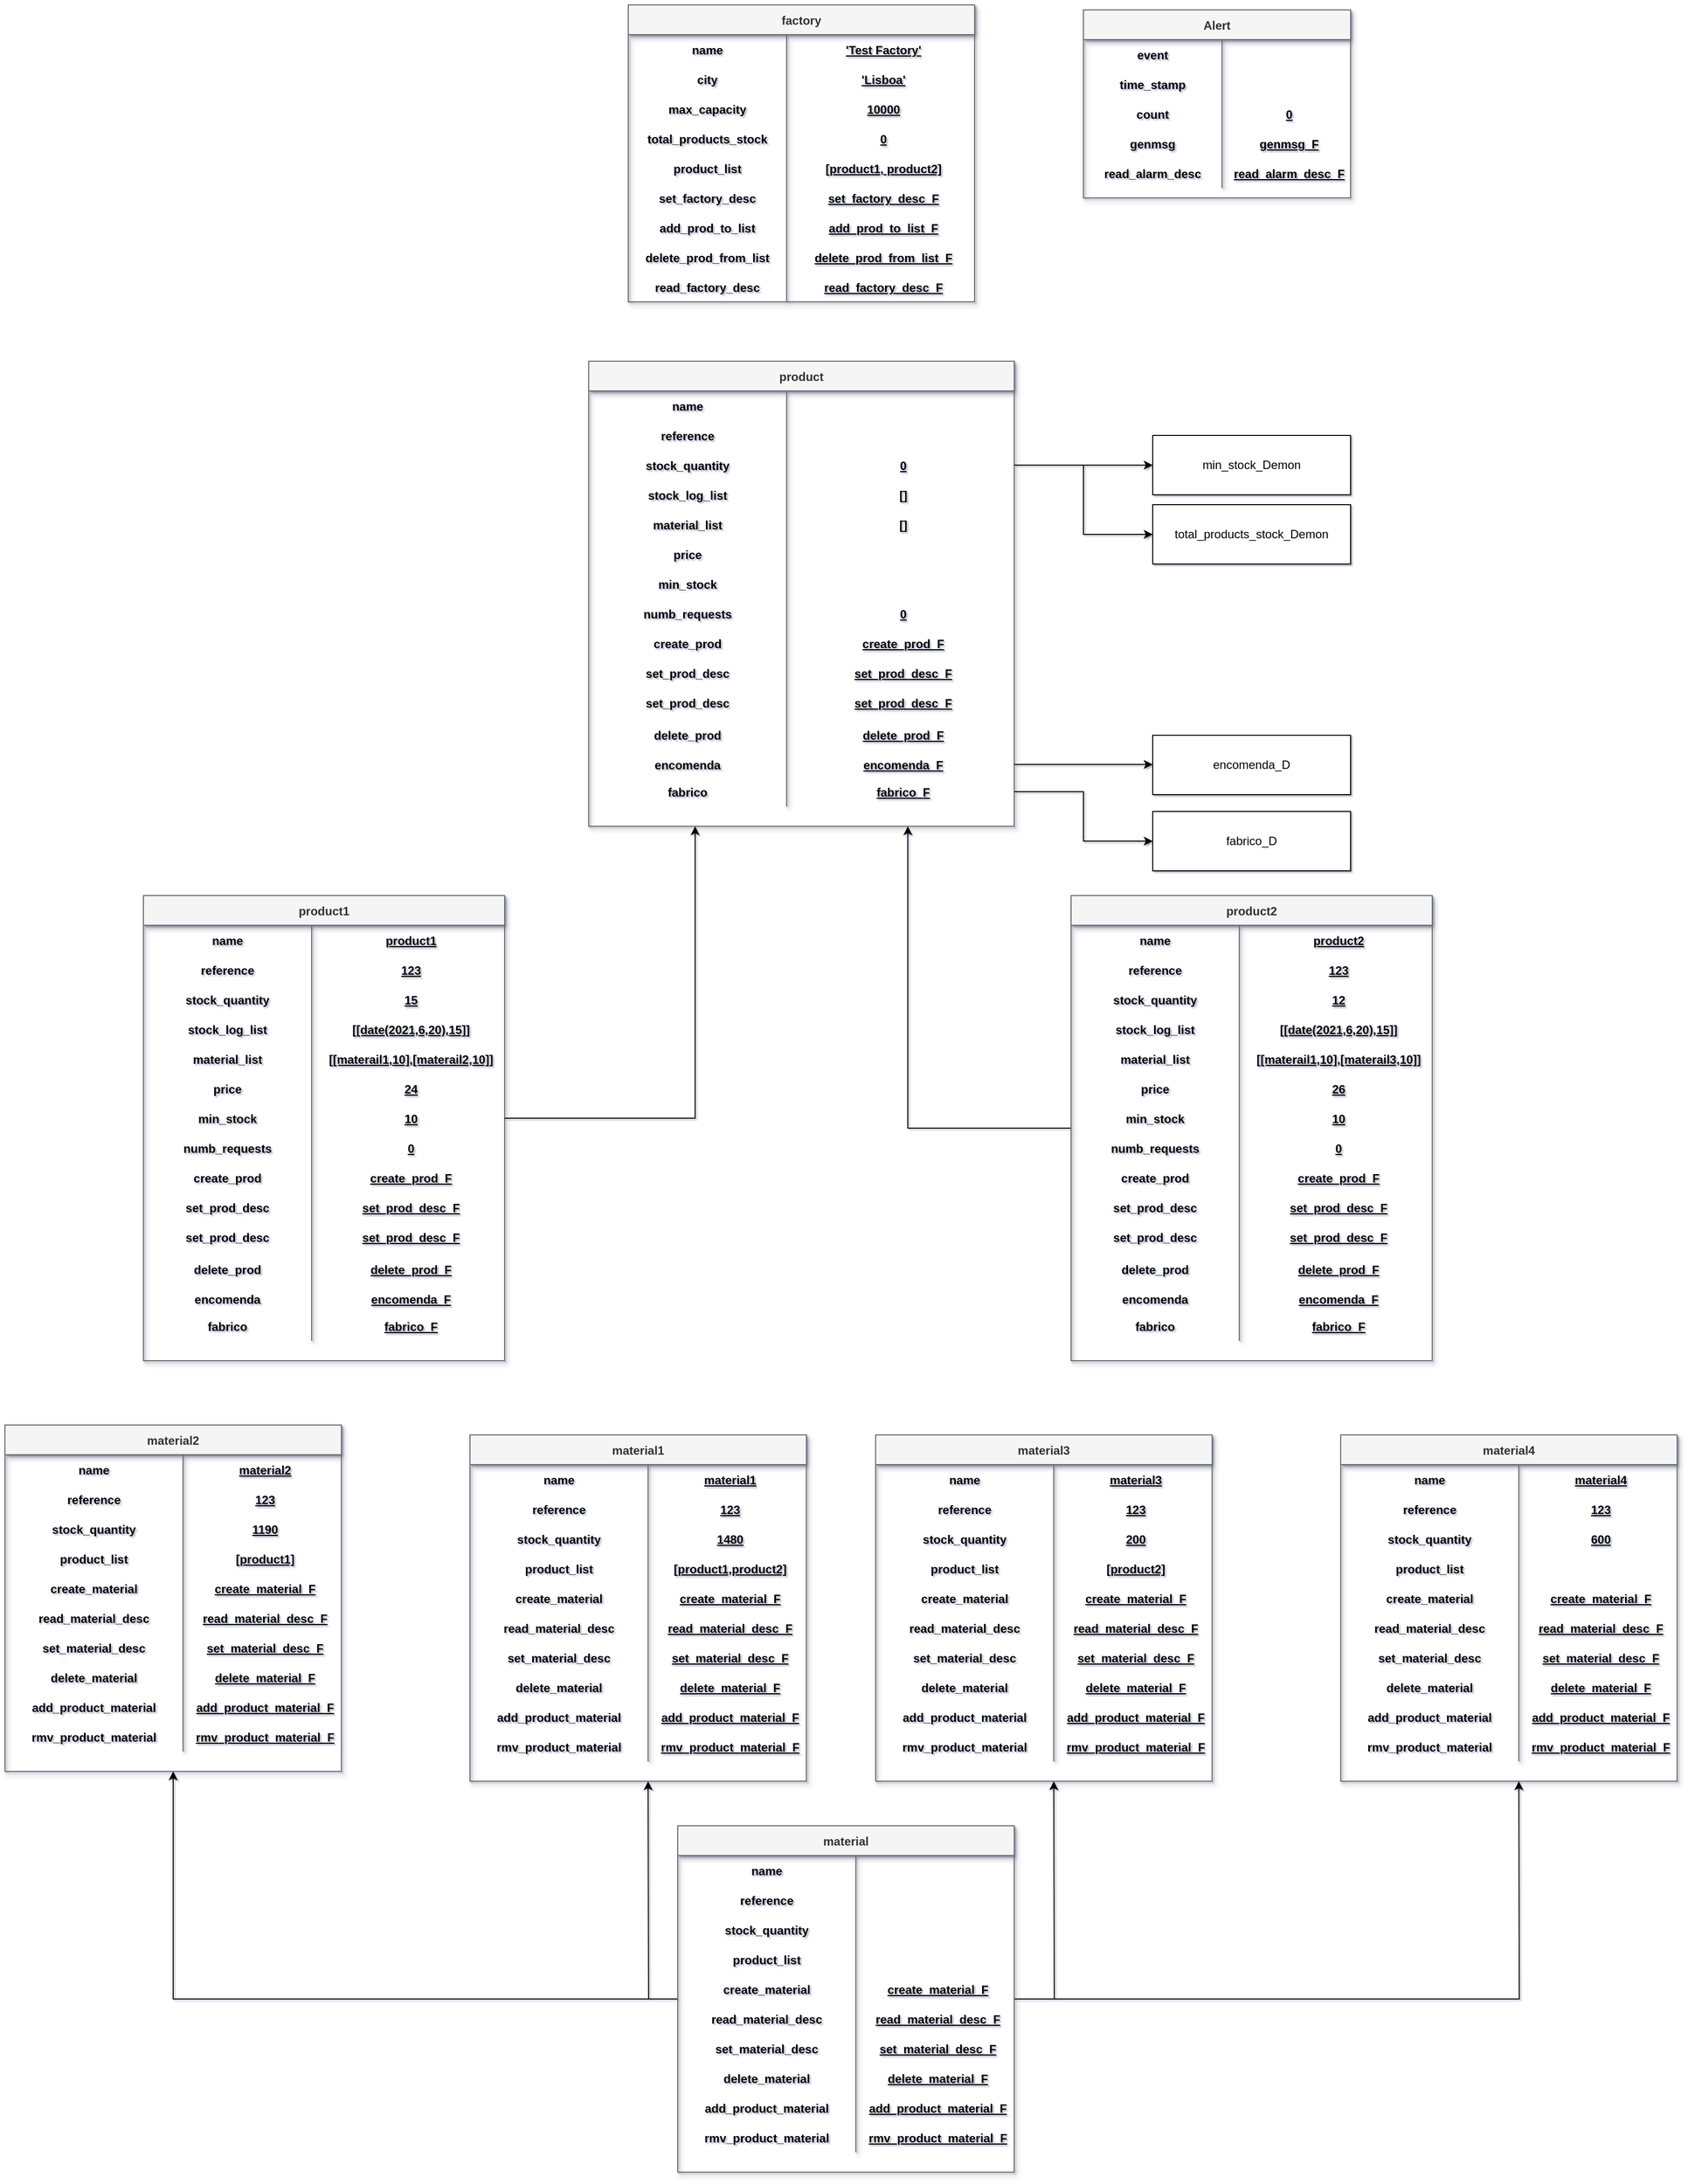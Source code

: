<mxfile version="14.8.0" type="github">
  <diagram id="LQ3yDm5Lewfu8fJI-uk5" name="Page-1">
    <mxGraphModel dx="1981" dy="1113" grid="1" gridSize="10" guides="1" tooltips="1" connect="1" arrows="1" fold="1" page="1" pageScale="1" pageWidth="3300" pageHeight="2339" math="0" shadow="1">
      <root>
        <mxCell id="0" />
        <mxCell id="1" parent="0" />
        <mxCell id="j82WiOc22MoGziNIEXdk-17" value="Alert" style="shape=table;startSize=30;container=1;collapsible=1;childLayout=tableLayout;fixedRows=1;rowLines=0;fontStyle=1;align=center;resizeLast=1;rounded=0;shadow=1;sketch=0;fillColor=#f5f5f5;strokeColor=#666666;fontColor=#333333;" parent="1" vertex="1">
          <mxGeometry x="1450" y="40" width="270" height="190" as="geometry" />
        </mxCell>
        <mxCell id="j82WiOc22MoGziNIEXdk-18" value="" style="shape=partialRectangle;collapsible=0;dropTarget=0;pointerEvents=0;fillColor=none;top=0;left=0;bottom=0;right=0;points=[[0,0.5],[1,0.5]];portConstraint=eastwest;" parent="j82WiOc22MoGziNIEXdk-17" vertex="1">
          <mxGeometry y="30" width="270" height="30" as="geometry" />
        </mxCell>
        <mxCell id="j82WiOc22MoGziNIEXdk-19" value="event" style="shape=partialRectangle;connectable=0;fillColor=none;top=0;left=0;bottom=0;right=0;fontStyle=1;overflow=hidden;" parent="j82WiOc22MoGziNIEXdk-18" vertex="1">
          <mxGeometry width="140" height="30" as="geometry" />
        </mxCell>
        <mxCell id="j82WiOc22MoGziNIEXdk-20" value="" style="shape=partialRectangle;connectable=0;fillColor=none;top=0;left=0;bottom=0;right=0;align=left;spacingLeft=6;fontStyle=5;overflow=hidden;" parent="j82WiOc22MoGziNIEXdk-18" vertex="1">
          <mxGeometry x="140" width="130" height="30" as="geometry" />
        </mxCell>
        <mxCell id="0I4sHX-bHy3gXGsKXvVG-390" style="shape=partialRectangle;collapsible=0;dropTarget=0;pointerEvents=0;fillColor=none;top=0;left=0;bottom=0;right=0;points=[[0,0.5],[1,0.5]];portConstraint=eastwest;" vertex="1" parent="j82WiOc22MoGziNIEXdk-17">
          <mxGeometry y="60" width="270" height="30" as="geometry" />
        </mxCell>
        <mxCell id="0I4sHX-bHy3gXGsKXvVG-391" value="time_stamp" style="shape=partialRectangle;connectable=0;fillColor=none;top=0;left=0;bottom=0;right=0;fontStyle=1;overflow=hidden;" vertex="1" parent="0I4sHX-bHy3gXGsKXvVG-390">
          <mxGeometry width="140" height="30" as="geometry" />
        </mxCell>
        <mxCell id="0I4sHX-bHy3gXGsKXvVG-392" style="shape=partialRectangle;connectable=0;fillColor=none;top=0;left=0;bottom=0;right=0;align=left;spacingLeft=6;fontStyle=5;overflow=hidden;" vertex="1" parent="0I4sHX-bHy3gXGsKXvVG-390">
          <mxGeometry x="140" width="130" height="30" as="geometry" />
        </mxCell>
        <mxCell id="0I4sHX-bHy3gXGsKXvVG-393" style="shape=partialRectangle;collapsible=0;dropTarget=0;pointerEvents=0;fillColor=none;top=0;left=0;bottom=0;right=0;points=[[0,0.5],[1,0.5]];portConstraint=eastwest;" vertex="1" parent="j82WiOc22MoGziNIEXdk-17">
          <mxGeometry y="90" width="270" height="30" as="geometry" />
        </mxCell>
        <mxCell id="0I4sHX-bHy3gXGsKXvVG-394" value="count" style="shape=partialRectangle;connectable=0;fillColor=none;top=0;left=0;bottom=0;right=0;fontStyle=1;overflow=hidden;" vertex="1" parent="0I4sHX-bHy3gXGsKXvVG-393">
          <mxGeometry width="140" height="30" as="geometry" />
        </mxCell>
        <mxCell id="0I4sHX-bHy3gXGsKXvVG-395" value="0" style="shape=partialRectangle;connectable=0;fillColor=none;top=0;left=0;bottom=0;right=0;align=center;spacingLeft=6;fontStyle=5;overflow=hidden;" vertex="1" parent="0I4sHX-bHy3gXGsKXvVG-393">
          <mxGeometry x="140" width="130" height="30" as="geometry" />
        </mxCell>
        <mxCell id="0I4sHX-bHy3gXGsKXvVG-396" style="shape=partialRectangle;collapsible=0;dropTarget=0;pointerEvents=0;fillColor=none;top=0;left=0;bottom=0;right=0;points=[[0,0.5],[1,0.5]];portConstraint=eastwest;" vertex="1" parent="j82WiOc22MoGziNIEXdk-17">
          <mxGeometry y="120" width="270" height="30" as="geometry" />
        </mxCell>
        <mxCell id="0I4sHX-bHy3gXGsKXvVG-397" value="genmsg" style="shape=partialRectangle;connectable=0;fillColor=none;top=0;left=0;bottom=0;right=0;fontStyle=1;overflow=hidden;" vertex="1" parent="0I4sHX-bHy3gXGsKXvVG-396">
          <mxGeometry width="140" height="30" as="geometry" />
        </mxCell>
        <mxCell id="0I4sHX-bHy3gXGsKXvVG-398" value="genmsg_F" style="shape=partialRectangle;connectable=0;fillColor=none;top=0;left=0;bottom=0;right=0;align=center;spacingLeft=6;fontStyle=5;overflow=hidden;" vertex="1" parent="0I4sHX-bHy3gXGsKXvVG-396">
          <mxGeometry x="140" width="130" height="30" as="geometry" />
        </mxCell>
        <mxCell id="0I4sHX-bHy3gXGsKXvVG-399" style="shape=partialRectangle;collapsible=0;dropTarget=0;pointerEvents=0;fillColor=none;top=0;left=0;bottom=0;right=0;points=[[0,0.5],[1,0.5]];portConstraint=eastwest;" vertex="1" parent="j82WiOc22MoGziNIEXdk-17">
          <mxGeometry y="150" width="270" height="30" as="geometry" />
        </mxCell>
        <mxCell id="0I4sHX-bHy3gXGsKXvVG-400" value="read_alarm_desc" style="shape=partialRectangle;connectable=0;fillColor=none;top=0;left=0;bottom=0;right=0;fontStyle=1;overflow=hidden;" vertex="1" parent="0I4sHX-bHy3gXGsKXvVG-399">
          <mxGeometry width="140" height="30" as="geometry" />
        </mxCell>
        <mxCell id="0I4sHX-bHy3gXGsKXvVG-401" value="read_alarm_desc_F" style="shape=partialRectangle;connectable=0;fillColor=none;top=0;left=0;bottom=0;right=0;align=center;spacingLeft=6;fontStyle=5;overflow=hidden;" vertex="1" parent="0I4sHX-bHy3gXGsKXvVG-399">
          <mxGeometry x="140" width="130" height="30" as="geometry" />
        </mxCell>
        <mxCell id="j82WiOc22MoGziNIEXdk-63" value="product" style="shape=table;startSize=30;container=1;collapsible=1;childLayout=tableLayout;fixedRows=1;rowLines=0;fontStyle=1;align=center;resizeLast=1;fillColor=#f5f5f5;strokeColor=#666666;fontColor=#333333;shadow=1;sketch=0;rounded=0;" parent="1" vertex="1">
          <mxGeometry x="950" y="395" width="430" height="470" as="geometry">
            <mxRectangle x="335" y="40" width="60" height="30" as="alternateBounds" />
          </mxGeometry>
        </mxCell>
        <mxCell id="j82WiOc22MoGziNIEXdk-64" value="" style="shape=partialRectangle;collapsible=0;dropTarget=0;pointerEvents=0;fillColor=none;top=0;left=0;bottom=0;right=0;points=[[0,0.5],[1,0.5]];portConstraint=eastwest;" parent="j82WiOc22MoGziNIEXdk-63" vertex="1">
          <mxGeometry y="30" width="430" height="30" as="geometry" />
        </mxCell>
        <mxCell id="j82WiOc22MoGziNIEXdk-65" value="name" style="shape=partialRectangle;connectable=0;fillColor=none;top=0;left=0;bottom=0;right=0;fontStyle=1;overflow=hidden;" parent="j82WiOc22MoGziNIEXdk-64" vertex="1">
          <mxGeometry width="200" height="30" as="geometry" />
        </mxCell>
        <mxCell id="j82WiOc22MoGziNIEXdk-66" value="" style="shape=partialRectangle;connectable=0;fillColor=none;top=0;left=0;bottom=0;right=0;align=left;spacingLeft=6;fontStyle=5;overflow=hidden;" parent="j82WiOc22MoGziNIEXdk-64" vertex="1">
          <mxGeometry x="200" width="230" height="30" as="geometry" />
        </mxCell>
        <mxCell id="0I4sHX-bHy3gXGsKXvVG-58" style="shape=partialRectangle;collapsible=0;dropTarget=0;pointerEvents=0;fillColor=none;top=0;left=0;bottom=0;right=0;points=[[0,0.5],[1,0.5]];portConstraint=eastwest;" vertex="1" parent="j82WiOc22MoGziNIEXdk-63">
          <mxGeometry y="60" width="430" height="30" as="geometry" />
        </mxCell>
        <mxCell id="0I4sHX-bHy3gXGsKXvVG-59" value="reference" style="shape=partialRectangle;connectable=0;fillColor=none;top=0;left=0;bottom=0;right=0;fontStyle=1;overflow=hidden;" vertex="1" parent="0I4sHX-bHy3gXGsKXvVG-58">
          <mxGeometry width="200" height="30" as="geometry" />
        </mxCell>
        <mxCell id="0I4sHX-bHy3gXGsKXvVG-60" style="shape=partialRectangle;connectable=0;fillColor=none;top=0;left=0;bottom=0;right=0;align=left;spacingLeft=6;fontStyle=5;overflow=hidden;" vertex="1" parent="0I4sHX-bHy3gXGsKXvVG-58">
          <mxGeometry x="200" width="230" height="30" as="geometry" />
        </mxCell>
        <mxCell id="0I4sHX-bHy3gXGsKXvVG-55" style="shape=partialRectangle;collapsible=0;dropTarget=0;pointerEvents=0;fillColor=none;top=0;left=0;bottom=0;right=0;points=[[0,0.5],[1,0.5]];portConstraint=eastwest;" vertex="1" parent="j82WiOc22MoGziNIEXdk-63">
          <mxGeometry y="90" width="430" height="30" as="geometry" />
        </mxCell>
        <mxCell id="0I4sHX-bHy3gXGsKXvVG-56" value="stock_quantity" style="shape=partialRectangle;connectable=0;fillColor=none;top=0;left=0;bottom=0;right=0;fontStyle=1;overflow=hidden;" vertex="1" parent="0I4sHX-bHy3gXGsKXvVG-55">
          <mxGeometry width="200" height="30" as="geometry" />
        </mxCell>
        <mxCell id="0I4sHX-bHy3gXGsKXvVG-57" value="0" style="shape=partialRectangle;connectable=0;fillColor=none;top=0;left=0;bottom=0;right=0;align=center;spacingLeft=6;fontStyle=5;overflow=hidden;" vertex="1" parent="0I4sHX-bHy3gXGsKXvVG-55">
          <mxGeometry x="200" width="230" height="30" as="geometry" />
        </mxCell>
        <mxCell id="0I4sHX-bHy3gXGsKXvVG-52" style="shape=partialRectangle;collapsible=0;dropTarget=0;pointerEvents=0;fillColor=none;top=0;left=0;bottom=0;right=0;points=[[0,0.5],[1,0.5]];portConstraint=eastwest;" vertex="1" parent="j82WiOc22MoGziNIEXdk-63">
          <mxGeometry y="120" width="430" height="30" as="geometry" />
        </mxCell>
        <mxCell id="0I4sHX-bHy3gXGsKXvVG-53" value="stock_log_list" style="shape=partialRectangle;connectable=0;fillColor=none;top=0;left=0;bottom=0;right=0;fontStyle=1;overflow=hidden;" vertex="1" parent="0I4sHX-bHy3gXGsKXvVG-52">
          <mxGeometry width="200" height="30" as="geometry" />
        </mxCell>
        <mxCell id="0I4sHX-bHy3gXGsKXvVG-54" value="[]" style="shape=partialRectangle;connectable=0;fillColor=none;top=0;left=0;bottom=0;right=0;align=center;spacingLeft=6;fontStyle=5;overflow=hidden;" vertex="1" parent="0I4sHX-bHy3gXGsKXvVG-52">
          <mxGeometry x="200" width="230" height="30" as="geometry" />
        </mxCell>
        <mxCell id="0I4sHX-bHy3gXGsKXvVG-49" style="shape=partialRectangle;collapsible=0;dropTarget=0;pointerEvents=0;fillColor=none;top=0;left=0;bottom=0;right=0;points=[[0,0.5],[1,0.5]];portConstraint=eastwest;" vertex="1" parent="j82WiOc22MoGziNIEXdk-63">
          <mxGeometry y="150" width="430" height="30" as="geometry" />
        </mxCell>
        <mxCell id="0I4sHX-bHy3gXGsKXvVG-50" value="material_list" style="shape=partialRectangle;connectable=0;fillColor=none;top=0;left=0;bottom=0;right=0;fontStyle=1;overflow=hidden;" vertex="1" parent="0I4sHX-bHy3gXGsKXvVG-49">
          <mxGeometry width="200" height="30" as="geometry" />
        </mxCell>
        <mxCell id="0I4sHX-bHy3gXGsKXvVG-51" value="[]" style="shape=partialRectangle;connectable=0;fillColor=none;top=0;left=0;bottom=0;right=0;align=center;spacingLeft=6;fontStyle=5;overflow=hidden;" vertex="1" parent="0I4sHX-bHy3gXGsKXvVG-49">
          <mxGeometry x="200" width="230" height="30" as="geometry" />
        </mxCell>
        <mxCell id="0I4sHX-bHy3gXGsKXvVG-46" style="shape=partialRectangle;collapsible=0;dropTarget=0;pointerEvents=0;fillColor=none;top=0;left=0;bottom=0;right=0;points=[[0,0.5],[1,0.5]];portConstraint=eastwest;" vertex="1" parent="j82WiOc22MoGziNIEXdk-63">
          <mxGeometry y="180" width="430" height="30" as="geometry" />
        </mxCell>
        <mxCell id="0I4sHX-bHy3gXGsKXvVG-47" value="price" style="shape=partialRectangle;connectable=0;fillColor=none;top=0;left=0;bottom=0;right=0;fontStyle=1;overflow=hidden;" vertex="1" parent="0I4sHX-bHy3gXGsKXvVG-46">
          <mxGeometry width="200" height="30" as="geometry" />
        </mxCell>
        <mxCell id="0I4sHX-bHy3gXGsKXvVG-48" style="shape=partialRectangle;connectable=0;fillColor=none;top=0;left=0;bottom=0;right=0;align=left;spacingLeft=6;fontStyle=5;overflow=hidden;" vertex="1" parent="0I4sHX-bHy3gXGsKXvVG-46">
          <mxGeometry x="200" width="230" height="30" as="geometry" />
        </mxCell>
        <mxCell id="0I4sHX-bHy3gXGsKXvVG-43" style="shape=partialRectangle;collapsible=0;dropTarget=0;pointerEvents=0;fillColor=none;top=0;left=0;bottom=0;right=0;points=[[0,0.5],[1,0.5]];portConstraint=eastwest;" vertex="1" parent="j82WiOc22MoGziNIEXdk-63">
          <mxGeometry y="210" width="430" height="30" as="geometry" />
        </mxCell>
        <mxCell id="0I4sHX-bHy3gXGsKXvVG-44" value="min_stock" style="shape=partialRectangle;connectable=0;fillColor=none;top=0;left=0;bottom=0;right=0;fontStyle=1;overflow=hidden;" vertex="1" parent="0I4sHX-bHy3gXGsKXvVG-43">
          <mxGeometry width="200" height="30" as="geometry" />
        </mxCell>
        <mxCell id="0I4sHX-bHy3gXGsKXvVG-45" style="shape=partialRectangle;connectable=0;fillColor=none;top=0;left=0;bottom=0;right=0;align=left;spacingLeft=6;fontStyle=5;overflow=hidden;" vertex="1" parent="0I4sHX-bHy3gXGsKXvVG-43">
          <mxGeometry x="200" width="230" height="30" as="geometry" />
        </mxCell>
        <mxCell id="0I4sHX-bHy3gXGsKXvVG-61" style="shape=partialRectangle;collapsible=0;dropTarget=0;pointerEvents=0;fillColor=none;top=0;left=0;bottom=0;right=0;points=[[0,0.5],[1,0.5]];portConstraint=eastwest;" vertex="1" parent="j82WiOc22MoGziNIEXdk-63">
          <mxGeometry y="240" width="430" height="30" as="geometry" />
        </mxCell>
        <mxCell id="0I4sHX-bHy3gXGsKXvVG-62" value="numb_requests" style="shape=partialRectangle;connectable=0;fillColor=none;top=0;left=0;bottom=0;right=0;fontStyle=1;overflow=hidden;" vertex="1" parent="0I4sHX-bHy3gXGsKXvVG-61">
          <mxGeometry width="200" height="30" as="geometry" />
        </mxCell>
        <mxCell id="0I4sHX-bHy3gXGsKXvVG-63" value="0" style="shape=partialRectangle;connectable=0;fillColor=none;top=0;left=0;bottom=0;right=0;align=center;spacingLeft=6;fontStyle=5;overflow=hidden;" vertex="1" parent="0I4sHX-bHy3gXGsKXvVG-61">
          <mxGeometry x="200" width="230" height="30" as="geometry" />
        </mxCell>
        <mxCell id="0I4sHX-bHy3gXGsKXvVG-114" style="shape=partialRectangle;collapsible=0;dropTarget=0;pointerEvents=0;fillColor=none;top=0;left=0;bottom=0;right=0;points=[[0,0.5],[1,0.5]];portConstraint=eastwest;" vertex="1" parent="j82WiOc22MoGziNIEXdk-63">
          <mxGeometry y="270" width="430" height="30" as="geometry" />
        </mxCell>
        <mxCell id="0I4sHX-bHy3gXGsKXvVG-115" value="create_prod" style="shape=partialRectangle;connectable=0;fillColor=none;top=0;left=0;bottom=0;right=0;fontStyle=1;overflow=hidden;" vertex="1" parent="0I4sHX-bHy3gXGsKXvVG-114">
          <mxGeometry width="200" height="30" as="geometry" />
        </mxCell>
        <mxCell id="0I4sHX-bHy3gXGsKXvVG-116" value="create_prod_F" style="shape=partialRectangle;connectable=0;fillColor=none;top=0;left=0;bottom=0;right=0;align=center;spacingLeft=6;fontStyle=5;overflow=hidden;" vertex="1" parent="0I4sHX-bHy3gXGsKXvVG-114">
          <mxGeometry x="200" width="230" height="30" as="geometry" />
        </mxCell>
        <mxCell id="0I4sHX-bHy3gXGsKXvVG-117" style="shape=partialRectangle;collapsible=0;dropTarget=0;pointerEvents=0;fillColor=none;top=0;left=0;bottom=0;right=0;points=[[0,0.5],[1,0.5]];portConstraint=eastwest;" vertex="1" parent="j82WiOc22MoGziNIEXdk-63">
          <mxGeometry y="300" width="430" height="30" as="geometry" />
        </mxCell>
        <mxCell id="0I4sHX-bHy3gXGsKXvVG-118" value="set_prod_desc" style="shape=partialRectangle;connectable=0;fillColor=none;top=0;left=0;bottom=0;right=0;fontStyle=1;overflow=hidden;" vertex="1" parent="0I4sHX-bHy3gXGsKXvVG-117">
          <mxGeometry width="200" height="30" as="geometry" />
        </mxCell>
        <mxCell id="0I4sHX-bHy3gXGsKXvVG-119" value="set_prod_desc_F" style="shape=partialRectangle;connectable=0;fillColor=none;top=0;left=0;bottom=0;right=0;align=center;spacingLeft=6;fontStyle=5;overflow=hidden;" vertex="1" parent="0I4sHX-bHy3gXGsKXvVG-117">
          <mxGeometry x="200" width="230" height="30" as="geometry" />
        </mxCell>
        <mxCell id="0I4sHX-bHy3gXGsKXvVG-120" style="shape=partialRectangle;collapsible=0;dropTarget=0;pointerEvents=0;fillColor=none;top=0;left=0;bottom=0;right=0;points=[[0,0.5],[1,0.5]];portConstraint=eastwest;" vertex="1" parent="j82WiOc22MoGziNIEXdk-63">
          <mxGeometry y="330" width="430" height="30" as="geometry" />
        </mxCell>
        <mxCell id="0I4sHX-bHy3gXGsKXvVG-121" value="set_prod_desc" style="shape=partialRectangle;connectable=0;fillColor=none;top=0;left=0;bottom=0;right=0;fontStyle=1;overflow=hidden;" vertex="1" parent="0I4sHX-bHy3gXGsKXvVG-120">
          <mxGeometry width="200" height="30" as="geometry" />
        </mxCell>
        <mxCell id="0I4sHX-bHy3gXGsKXvVG-122" value="set_prod_desc_F" style="shape=partialRectangle;connectable=0;fillColor=none;top=0;left=0;bottom=0;right=0;align=center;spacingLeft=6;fontStyle=5;overflow=hidden;" vertex="1" parent="0I4sHX-bHy3gXGsKXvVG-120">
          <mxGeometry x="200" width="230" height="30" as="geometry" />
        </mxCell>
        <mxCell id="0I4sHX-bHy3gXGsKXvVG-123" style="shape=partialRectangle;collapsible=0;dropTarget=0;pointerEvents=0;fillColor=none;top=0;left=0;bottom=0;right=0;points=[[0,0.5],[1,0.5]];portConstraint=eastwest;" vertex="1" parent="j82WiOc22MoGziNIEXdk-63">
          <mxGeometry y="360" width="430" height="35" as="geometry" />
        </mxCell>
        <mxCell id="0I4sHX-bHy3gXGsKXvVG-124" value="delete_prod" style="shape=partialRectangle;connectable=0;fillColor=none;top=0;left=0;bottom=0;right=0;fontStyle=1;overflow=hidden;" vertex="1" parent="0I4sHX-bHy3gXGsKXvVG-123">
          <mxGeometry width="200" height="35" as="geometry" />
        </mxCell>
        <mxCell id="0I4sHX-bHy3gXGsKXvVG-125" value="delete_prod_F" style="shape=partialRectangle;connectable=0;fillColor=none;top=0;left=0;bottom=0;right=0;align=center;spacingLeft=6;fontStyle=5;overflow=hidden;" vertex="1" parent="0I4sHX-bHy3gXGsKXvVG-123">
          <mxGeometry x="200" width="230" height="35" as="geometry" />
        </mxCell>
        <mxCell id="0I4sHX-bHy3gXGsKXvVG-126" style="shape=partialRectangle;collapsible=0;dropTarget=0;pointerEvents=0;fillColor=none;top=0;left=0;bottom=0;right=0;points=[[0,0.5],[1,0.5]];portConstraint=eastwest;" vertex="1" parent="j82WiOc22MoGziNIEXdk-63">
          <mxGeometry y="395" width="430" height="25" as="geometry" />
        </mxCell>
        <mxCell id="0I4sHX-bHy3gXGsKXvVG-127" value="encomenda" style="shape=partialRectangle;connectable=0;fillColor=none;top=0;left=0;bottom=0;right=0;fontStyle=1;overflow=hidden;" vertex="1" parent="0I4sHX-bHy3gXGsKXvVG-126">
          <mxGeometry width="200" height="25" as="geometry" />
        </mxCell>
        <mxCell id="0I4sHX-bHy3gXGsKXvVG-128" value="encomenda_F" style="shape=partialRectangle;connectable=0;fillColor=none;top=0;left=0;bottom=0;right=0;align=center;spacingLeft=6;fontStyle=5;overflow=hidden;" vertex="1" parent="0I4sHX-bHy3gXGsKXvVG-126">
          <mxGeometry x="200" width="230" height="25" as="geometry" />
        </mxCell>
        <mxCell id="0I4sHX-bHy3gXGsKXvVG-129" style="shape=partialRectangle;collapsible=0;dropTarget=0;pointerEvents=0;fillColor=none;top=0;left=0;bottom=0;right=0;points=[[0,0.5],[1,0.5]];portConstraint=eastwest;" vertex="1" parent="j82WiOc22MoGziNIEXdk-63">
          <mxGeometry y="420" width="430" height="30" as="geometry" />
        </mxCell>
        <mxCell id="0I4sHX-bHy3gXGsKXvVG-130" value="fabrico" style="shape=partialRectangle;connectable=0;fillColor=none;top=0;left=0;bottom=0;right=0;fontStyle=1;overflow=hidden;" vertex="1" parent="0I4sHX-bHy3gXGsKXvVG-129">
          <mxGeometry width="200" height="30" as="geometry" />
        </mxCell>
        <mxCell id="0I4sHX-bHy3gXGsKXvVG-131" value="fabrico_F" style="shape=partialRectangle;connectable=0;fillColor=none;top=0;left=0;bottom=0;right=0;align=center;spacingLeft=6;fontStyle=5;overflow=hidden;" vertex="1" parent="0I4sHX-bHy3gXGsKXvVG-129">
          <mxGeometry x="200" width="230" height="30" as="geometry" />
        </mxCell>
        <mxCell id="0I4sHX-bHy3gXGsKXvVG-419" style="edgeStyle=orthogonalEdgeStyle;rounded=0;orthogonalLoop=1;jettySize=auto;html=1;entryX=0.5;entryY=1;entryDx=0;entryDy=0;" edge="1" parent="1" source="j82WiOc22MoGziNIEXdk-67" target="0I4sHX-bHy3gXGsKXvVG-297">
          <mxGeometry relative="1" as="geometry" />
        </mxCell>
        <mxCell id="0I4sHX-bHy3gXGsKXvVG-420" style="edgeStyle=orthogonalEdgeStyle;rounded=0;orthogonalLoop=1;jettySize=auto;html=1;" edge="1" parent="1" source="j82WiOc22MoGziNIEXdk-67">
          <mxGeometry relative="1" as="geometry">
            <mxPoint x="1010" y="1830" as="targetPoint" />
          </mxGeometry>
        </mxCell>
        <mxCell id="0I4sHX-bHy3gXGsKXvVG-421" style="edgeStyle=orthogonalEdgeStyle;rounded=0;orthogonalLoop=1;jettySize=auto;html=1;" edge="1" parent="1" source="j82WiOc22MoGziNIEXdk-67">
          <mxGeometry relative="1" as="geometry">
            <mxPoint x="1420" y="1830" as="targetPoint" />
          </mxGeometry>
        </mxCell>
        <mxCell id="0I4sHX-bHy3gXGsKXvVG-422" style="edgeStyle=orthogonalEdgeStyle;rounded=0;orthogonalLoop=1;jettySize=auto;html=1;" edge="1" parent="1" source="j82WiOc22MoGziNIEXdk-67">
          <mxGeometry relative="1" as="geometry">
            <mxPoint x="1890" y="1830" as="targetPoint" />
          </mxGeometry>
        </mxCell>
        <mxCell id="j82WiOc22MoGziNIEXdk-67" value="material" style="shape=table;startSize=30;container=1;collapsible=1;childLayout=tableLayout;fixedRows=1;rowLines=0;fontStyle=1;align=center;resizeLast=1;fillColor=#f5f5f5;strokeColor=#666666;fontColor=#333333;shadow=1;sketch=0;rounded=0;" parent="1" vertex="1">
          <mxGeometry x="1040" y="1875" width="340" height="350" as="geometry">
            <mxRectangle x="335" y="40" width="60" height="30" as="alternateBounds" />
          </mxGeometry>
        </mxCell>
        <mxCell id="j82WiOc22MoGziNIEXdk-68" value="" style="shape=partialRectangle;collapsible=0;dropTarget=0;pointerEvents=0;fillColor=none;top=0;left=0;bottom=0;right=0;points=[[0,0.5],[1,0.5]];portConstraint=eastwest;" parent="j82WiOc22MoGziNIEXdk-67" vertex="1">
          <mxGeometry y="30" width="340" height="30" as="geometry" />
        </mxCell>
        <mxCell id="j82WiOc22MoGziNIEXdk-69" value="name" style="shape=partialRectangle;connectable=0;fillColor=none;top=0;left=0;bottom=0;right=0;fontStyle=1;overflow=hidden;" parent="j82WiOc22MoGziNIEXdk-68" vertex="1">
          <mxGeometry width="180" height="30" as="geometry" />
        </mxCell>
        <mxCell id="j82WiOc22MoGziNIEXdk-70" value="" style="shape=partialRectangle;connectable=0;fillColor=none;top=0;left=0;bottom=0;right=0;align=center;spacingLeft=6;fontStyle=5;overflow=hidden;" parent="j82WiOc22MoGziNIEXdk-68" vertex="1">
          <mxGeometry x="180" width="160" height="30" as="geometry" />
        </mxCell>
        <mxCell id="0I4sHX-bHy3gXGsKXvVG-254" style="shape=partialRectangle;collapsible=0;dropTarget=0;pointerEvents=0;fillColor=none;top=0;left=0;bottom=0;right=0;points=[[0,0.5],[1,0.5]];portConstraint=eastwest;" vertex="1" parent="j82WiOc22MoGziNIEXdk-67">
          <mxGeometry y="60" width="340" height="30" as="geometry" />
        </mxCell>
        <mxCell id="0I4sHX-bHy3gXGsKXvVG-255" value="reference" style="shape=partialRectangle;connectable=0;fillColor=none;top=0;left=0;bottom=0;right=0;fontStyle=1;overflow=hidden;" vertex="1" parent="0I4sHX-bHy3gXGsKXvVG-254">
          <mxGeometry width="180" height="30" as="geometry" />
        </mxCell>
        <mxCell id="0I4sHX-bHy3gXGsKXvVG-256" style="shape=partialRectangle;connectable=0;fillColor=none;top=0;left=0;bottom=0;right=0;align=center;spacingLeft=6;fontStyle=5;overflow=hidden;" vertex="1" parent="0I4sHX-bHy3gXGsKXvVG-254">
          <mxGeometry x="180" width="160" height="30" as="geometry" />
        </mxCell>
        <mxCell id="0I4sHX-bHy3gXGsKXvVG-251" style="shape=partialRectangle;collapsible=0;dropTarget=0;pointerEvents=0;fillColor=none;top=0;left=0;bottom=0;right=0;points=[[0,0.5],[1,0.5]];portConstraint=eastwest;" vertex="1" parent="j82WiOc22MoGziNIEXdk-67">
          <mxGeometry y="90" width="340" height="30" as="geometry" />
        </mxCell>
        <mxCell id="0I4sHX-bHy3gXGsKXvVG-252" value="stock_quantity" style="shape=partialRectangle;connectable=0;fillColor=none;top=0;left=0;bottom=0;right=0;fontStyle=1;overflow=hidden;" vertex="1" parent="0I4sHX-bHy3gXGsKXvVG-251">
          <mxGeometry width="180" height="30" as="geometry" />
        </mxCell>
        <mxCell id="0I4sHX-bHy3gXGsKXvVG-253" style="shape=partialRectangle;connectable=0;fillColor=none;top=0;left=0;bottom=0;right=0;align=center;spacingLeft=6;fontStyle=5;overflow=hidden;" vertex="1" parent="0I4sHX-bHy3gXGsKXvVG-251">
          <mxGeometry x="180" width="160" height="30" as="geometry" />
        </mxCell>
        <mxCell id="0I4sHX-bHy3gXGsKXvVG-248" style="shape=partialRectangle;collapsible=0;dropTarget=0;pointerEvents=0;fillColor=none;top=0;left=0;bottom=0;right=0;points=[[0,0.5],[1,0.5]];portConstraint=eastwest;" vertex="1" parent="j82WiOc22MoGziNIEXdk-67">
          <mxGeometry y="120" width="340" height="30" as="geometry" />
        </mxCell>
        <mxCell id="0I4sHX-bHy3gXGsKXvVG-249" value="product_list" style="shape=partialRectangle;connectable=0;fillColor=none;top=0;left=0;bottom=0;right=0;fontStyle=1;overflow=hidden;" vertex="1" parent="0I4sHX-bHy3gXGsKXvVG-248">
          <mxGeometry width="180" height="30" as="geometry" />
        </mxCell>
        <mxCell id="0I4sHX-bHy3gXGsKXvVG-250" style="shape=partialRectangle;connectable=0;fillColor=none;top=0;left=0;bottom=0;right=0;align=center;spacingLeft=6;fontStyle=5;overflow=hidden;" vertex="1" parent="0I4sHX-bHy3gXGsKXvVG-248">
          <mxGeometry x="180" width="160" height="30" as="geometry" />
        </mxCell>
        <mxCell id="0I4sHX-bHy3gXGsKXvVG-245" style="shape=partialRectangle;collapsible=0;dropTarget=0;pointerEvents=0;fillColor=none;top=0;left=0;bottom=0;right=0;points=[[0,0.5],[1,0.5]];portConstraint=eastwest;" vertex="1" parent="j82WiOc22MoGziNIEXdk-67">
          <mxGeometry y="150" width="340" height="30" as="geometry" />
        </mxCell>
        <mxCell id="0I4sHX-bHy3gXGsKXvVG-246" value="create_material" style="shape=partialRectangle;connectable=0;fillColor=none;top=0;left=0;bottom=0;right=0;fontStyle=1;overflow=hidden;" vertex="1" parent="0I4sHX-bHy3gXGsKXvVG-245">
          <mxGeometry width="180" height="30" as="geometry" />
        </mxCell>
        <mxCell id="0I4sHX-bHy3gXGsKXvVG-247" value="create_material_F" style="shape=partialRectangle;connectable=0;fillColor=none;top=0;left=0;bottom=0;right=0;align=center;spacingLeft=6;fontStyle=5;overflow=hidden;" vertex="1" parent="0I4sHX-bHy3gXGsKXvVG-245">
          <mxGeometry x="180" width="160" height="30" as="geometry" />
        </mxCell>
        <mxCell id="0I4sHX-bHy3gXGsKXvVG-242" style="shape=partialRectangle;collapsible=0;dropTarget=0;pointerEvents=0;fillColor=none;top=0;left=0;bottom=0;right=0;points=[[0,0.5],[1,0.5]];portConstraint=eastwest;" vertex="1" parent="j82WiOc22MoGziNIEXdk-67">
          <mxGeometry y="180" width="340" height="30" as="geometry" />
        </mxCell>
        <mxCell id="0I4sHX-bHy3gXGsKXvVG-243" value="read_material_desc" style="shape=partialRectangle;connectable=0;fillColor=none;top=0;left=0;bottom=0;right=0;fontStyle=1;overflow=hidden;" vertex="1" parent="0I4sHX-bHy3gXGsKXvVG-242">
          <mxGeometry width="180" height="30" as="geometry" />
        </mxCell>
        <mxCell id="0I4sHX-bHy3gXGsKXvVG-244" value="read_material_desc_F" style="shape=partialRectangle;connectable=0;fillColor=none;top=0;left=0;bottom=0;right=0;align=center;spacingLeft=6;fontStyle=5;overflow=hidden;" vertex="1" parent="0I4sHX-bHy3gXGsKXvVG-242">
          <mxGeometry x="180" width="160" height="30" as="geometry" />
        </mxCell>
        <mxCell id="0I4sHX-bHy3gXGsKXvVG-239" style="shape=partialRectangle;collapsible=0;dropTarget=0;pointerEvents=0;fillColor=none;top=0;left=0;bottom=0;right=0;points=[[0,0.5],[1,0.5]];portConstraint=eastwest;" vertex="1" parent="j82WiOc22MoGziNIEXdk-67">
          <mxGeometry y="210" width="340" height="30" as="geometry" />
        </mxCell>
        <mxCell id="0I4sHX-bHy3gXGsKXvVG-240" value="set_material_desc" style="shape=partialRectangle;connectable=0;fillColor=none;top=0;left=0;bottom=0;right=0;fontStyle=1;overflow=hidden;" vertex="1" parent="0I4sHX-bHy3gXGsKXvVG-239">
          <mxGeometry width="180" height="30" as="geometry" />
        </mxCell>
        <mxCell id="0I4sHX-bHy3gXGsKXvVG-241" value="set_material_desc_F" style="shape=partialRectangle;connectable=0;fillColor=none;top=0;left=0;bottom=0;right=0;align=center;spacingLeft=6;fontStyle=5;overflow=hidden;" vertex="1" parent="0I4sHX-bHy3gXGsKXvVG-239">
          <mxGeometry x="180" width="160" height="30" as="geometry" />
        </mxCell>
        <mxCell id="0I4sHX-bHy3gXGsKXvVG-257" style="shape=partialRectangle;collapsible=0;dropTarget=0;pointerEvents=0;fillColor=none;top=0;left=0;bottom=0;right=0;points=[[0,0.5],[1,0.5]];portConstraint=eastwest;" vertex="1" parent="j82WiOc22MoGziNIEXdk-67">
          <mxGeometry y="240" width="340" height="30" as="geometry" />
        </mxCell>
        <mxCell id="0I4sHX-bHy3gXGsKXvVG-258" value="delete_material" style="shape=partialRectangle;connectable=0;fillColor=none;top=0;left=0;bottom=0;right=0;fontStyle=1;overflow=hidden;" vertex="1" parent="0I4sHX-bHy3gXGsKXvVG-257">
          <mxGeometry width="180" height="30" as="geometry" />
        </mxCell>
        <mxCell id="0I4sHX-bHy3gXGsKXvVG-259" value="delete_material_F" style="shape=partialRectangle;connectable=0;fillColor=none;top=0;left=0;bottom=0;right=0;align=center;spacingLeft=6;fontStyle=5;overflow=hidden;" vertex="1" parent="0I4sHX-bHy3gXGsKXvVG-257">
          <mxGeometry x="180" width="160" height="30" as="geometry" />
        </mxCell>
        <mxCell id="0I4sHX-bHy3gXGsKXvVG-260" style="shape=partialRectangle;collapsible=0;dropTarget=0;pointerEvents=0;fillColor=none;top=0;left=0;bottom=0;right=0;points=[[0,0.5],[1,0.5]];portConstraint=eastwest;" vertex="1" parent="j82WiOc22MoGziNIEXdk-67">
          <mxGeometry y="270" width="340" height="30" as="geometry" />
        </mxCell>
        <mxCell id="0I4sHX-bHy3gXGsKXvVG-261" value="add_product_material" style="shape=partialRectangle;connectable=0;fillColor=none;top=0;left=0;bottom=0;right=0;fontStyle=1;overflow=hidden;" vertex="1" parent="0I4sHX-bHy3gXGsKXvVG-260">
          <mxGeometry width="180" height="30" as="geometry" />
        </mxCell>
        <mxCell id="0I4sHX-bHy3gXGsKXvVG-262" value="add_product_material_F" style="shape=partialRectangle;connectable=0;fillColor=none;top=0;left=0;bottom=0;right=0;align=center;spacingLeft=6;fontStyle=5;overflow=hidden;" vertex="1" parent="0I4sHX-bHy3gXGsKXvVG-260">
          <mxGeometry x="180" width="160" height="30" as="geometry" />
        </mxCell>
        <mxCell id="0I4sHX-bHy3gXGsKXvVG-263" style="shape=partialRectangle;collapsible=0;dropTarget=0;pointerEvents=0;fillColor=none;top=0;left=0;bottom=0;right=0;points=[[0,0.5],[1,0.5]];portConstraint=eastwest;" vertex="1" parent="j82WiOc22MoGziNIEXdk-67">
          <mxGeometry y="300" width="340" height="30" as="geometry" />
        </mxCell>
        <mxCell id="0I4sHX-bHy3gXGsKXvVG-264" value="rmv_product_material" style="shape=partialRectangle;connectable=0;fillColor=none;top=0;left=0;bottom=0;right=0;fontStyle=1;overflow=hidden;" vertex="1" parent="0I4sHX-bHy3gXGsKXvVG-263">
          <mxGeometry width="180" height="30" as="geometry" />
        </mxCell>
        <mxCell id="0I4sHX-bHy3gXGsKXvVG-265" value="rmv_product_material_F" style="shape=partialRectangle;connectable=0;fillColor=none;top=0;left=0;bottom=0;right=0;align=center;spacingLeft=6;fontStyle=5;overflow=hidden;" vertex="1" parent="0I4sHX-bHy3gXGsKXvVG-263">
          <mxGeometry x="180" width="160" height="30" as="geometry" />
        </mxCell>
        <mxCell id="0I4sHX-bHy3gXGsKXvVG-2" value="factory" style="shape=table;startSize=30;container=1;collapsible=1;childLayout=tableLayout;fixedRows=1;rowLines=0;fontStyle=1;align=center;resizeLast=1;fillColor=#f5f5f5;strokeColor=#666666;fontColor=#333333;shadow=1;sketch=0;rounded=0;" vertex="1" parent="1">
          <mxGeometry x="990" y="35" width="350" height="300" as="geometry">
            <mxRectangle x="335" y="40" width="60" height="30" as="alternateBounds" />
          </mxGeometry>
        </mxCell>
        <mxCell id="0I4sHX-bHy3gXGsKXvVG-3" value="" style="shape=partialRectangle;collapsible=0;dropTarget=0;pointerEvents=0;fillColor=none;top=0;left=0;bottom=0;right=0;points=[[0,0.5],[1,0.5]];portConstraint=eastwest;" vertex="1" parent="0I4sHX-bHy3gXGsKXvVG-2">
          <mxGeometry y="30" width="350" height="30" as="geometry" />
        </mxCell>
        <mxCell id="0I4sHX-bHy3gXGsKXvVG-4" value="name" style="shape=partialRectangle;connectable=0;fillColor=none;top=0;left=0;bottom=0;right=0;fontStyle=1;overflow=hidden;" vertex="1" parent="0I4sHX-bHy3gXGsKXvVG-3">
          <mxGeometry width="160" height="30" as="geometry" />
        </mxCell>
        <mxCell id="0I4sHX-bHy3gXGsKXvVG-5" value="&#39;Test Factory&#39;" style="shape=partialRectangle;connectable=0;fillColor=none;top=0;left=0;bottom=0;right=0;align=center;spacingLeft=6;fontStyle=5;overflow=hidden;" vertex="1" parent="0I4sHX-bHy3gXGsKXvVG-3">
          <mxGeometry x="160" width="190" height="30" as="geometry" />
        </mxCell>
        <mxCell id="0I4sHX-bHy3gXGsKXvVG-6" style="shape=partialRectangle;collapsible=0;dropTarget=0;pointerEvents=0;fillColor=none;top=0;left=0;bottom=0;right=0;points=[[0,0.5],[1,0.5]];portConstraint=eastwest;" vertex="1" parent="0I4sHX-bHy3gXGsKXvVG-2">
          <mxGeometry y="60" width="350" height="30" as="geometry" />
        </mxCell>
        <mxCell id="0I4sHX-bHy3gXGsKXvVG-7" value="city" style="shape=partialRectangle;connectable=0;fillColor=none;top=0;left=0;bottom=0;right=0;fontStyle=1;overflow=hidden;" vertex="1" parent="0I4sHX-bHy3gXGsKXvVG-6">
          <mxGeometry width="160" height="30" as="geometry" />
        </mxCell>
        <mxCell id="0I4sHX-bHy3gXGsKXvVG-8" value="&#39;Lisboa&#39;" style="shape=partialRectangle;connectable=0;fillColor=none;top=0;left=0;bottom=0;right=0;align=center;spacingLeft=6;fontStyle=5;overflow=hidden;" vertex="1" parent="0I4sHX-bHy3gXGsKXvVG-6">
          <mxGeometry x="160" width="190" height="30" as="geometry" />
        </mxCell>
        <mxCell id="0I4sHX-bHy3gXGsKXvVG-9" style="shape=partialRectangle;collapsible=0;dropTarget=0;pointerEvents=0;fillColor=none;top=0;left=0;bottom=0;right=0;points=[[0,0.5],[1,0.5]];portConstraint=eastwest;" vertex="1" parent="0I4sHX-bHy3gXGsKXvVG-2">
          <mxGeometry y="90" width="350" height="30" as="geometry" />
        </mxCell>
        <mxCell id="0I4sHX-bHy3gXGsKXvVG-10" value="max_capacity" style="shape=partialRectangle;connectable=0;fillColor=none;top=0;left=0;bottom=0;right=0;fontStyle=1;overflow=hidden;" vertex="1" parent="0I4sHX-bHy3gXGsKXvVG-9">
          <mxGeometry width="160" height="30" as="geometry" />
        </mxCell>
        <mxCell id="0I4sHX-bHy3gXGsKXvVG-11" value="10000" style="shape=partialRectangle;connectable=0;fillColor=none;top=0;left=0;bottom=0;right=0;align=center;spacingLeft=6;fontStyle=5;overflow=hidden;" vertex="1" parent="0I4sHX-bHy3gXGsKXvVG-9">
          <mxGeometry x="160" width="190" height="30" as="geometry" />
        </mxCell>
        <mxCell id="0I4sHX-bHy3gXGsKXvVG-12" style="shape=partialRectangle;collapsible=0;dropTarget=0;pointerEvents=0;fillColor=none;top=0;left=0;bottom=0;right=0;points=[[0,0.5],[1,0.5]];portConstraint=eastwest;" vertex="1" parent="0I4sHX-bHy3gXGsKXvVG-2">
          <mxGeometry y="120" width="350" height="30" as="geometry" />
        </mxCell>
        <mxCell id="0I4sHX-bHy3gXGsKXvVG-13" value="total_products_stock" style="shape=partialRectangle;connectable=0;fillColor=none;top=0;left=0;bottom=0;right=0;fontStyle=1;overflow=hidden;" vertex="1" parent="0I4sHX-bHy3gXGsKXvVG-12">
          <mxGeometry width="160" height="30" as="geometry" />
        </mxCell>
        <mxCell id="0I4sHX-bHy3gXGsKXvVG-14" value="0" style="shape=partialRectangle;connectable=0;fillColor=none;top=0;left=0;bottom=0;right=0;align=center;spacingLeft=6;fontStyle=5;overflow=hidden;" vertex="1" parent="0I4sHX-bHy3gXGsKXvVG-12">
          <mxGeometry x="160" width="190" height="30" as="geometry" />
        </mxCell>
        <mxCell id="0I4sHX-bHy3gXGsKXvVG-15" style="shape=partialRectangle;collapsible=0;dropTarget=0;pointerEvents=0;fillColor=none;top=0;left=0;bottom=0;right=0;points=[[0,0.5],[1,0.5]];portConstraint=eastwest;" vertex="1" parent="0I4sHX-bHy3gXGsKXvVG-2">
          <mxGeometry y="150" width="350" height="30" as="geometry" />
        </mxCell>
        <mxCell id="0I4sHX-bHy3gXGsKXvVG-16" value="product_list" style="shape=partialRectangle;connectable=0;fillColor=none;top=0;left=0;bottom=0;right=0;fontStyle=1;overflow=hidden;" vertex="1" parent="0I4sHX-bHy3gXGsKXvVG-15">
          <mxGeometry width="160" height="30" as="geometry" />
        </mxCell>
        <mxCell id="0I4sHX-bHy3gXGsKXvVG-17" value="[product1, product2]" style="shape=partialRectangle;connectable=0;fillColor=none;top=0;left=0;bottom=0;right=0;align=center;spacingLeft=6;fontStyle=5;overflow=hidden;" vertex="1" parent="0I4sHX-bHy3gXGsKXvVG-15">
          <mxGeometry x="160" width="190" height="30" as="geometry" />
        </mxCell>
        <mxCell id="0I4sHX-bHy3gXGsKXvVG-18" style="shape=partialRectangle;collapsible=0;dropTarget=0;pointerEvents=0;fillColor=none;top=0;left=0;bottom=0;right=0;points=[[0,0.5],[1,0.5]];portConstraint=eastwest;" vertex="1" parent="0I4sHX-bHy3gXGsKXvVG-2">
          <mxGeometry y="180" width="350" height="30" as="geometry" />
        </mxCell>
        <mxCell id="0I4sHX-bHy3gXGsKXvVG-19" value="set_factory_desc" style="shape=partialRectangle;connectable=0;fillColor=none;top=0;left=0;bottom=0;right=0;fontStyle=1;overflow=hidden;" vertex="1" parent="0I4sHX-bHy3gXGsKXvVG-18">
          <mxGeometry width="160" height="30" as="geometry" />
        </mxCell>
        <mxCell id="0I4sHX-bHy3gXGsKXvVG-20" value="set_factory_desc_F" style="shape=partialRectangle;connectable=0;fillColor=none;top=0;left=0;bottom=0;right=0;align=center;spacingLeft=6;fontStyle=5;overflow=hidden;" vertex="1" parent="0I4sHX-bHy3gXGsKXvVG-18">
          <mxGeometry x="160" width="190" height="30" as="geometry" />
        </mxCell>
        <mxCell id="0I4sHX-bHy3gXGsKXvVG-21" style="shape=partialRectangle;collapsible=0;dropTarget=0;pointerEvents=0;fillColor=none;top=0;left=0;bottom=0;right=0;points=[[0,0.5],[1,0.5]];portConstraint=eastwest;" vertex="1" parent="0I4sHX-bHy3gXGsKXvVG-2">
          <mxGeometry y="210" width="350" height="30" as="geometry" />
        </mxCell>
        <mxCell id="0I4sHX-bHy3gXGsKXvVG-22" value="add_prod_to_list" style="shape=partialRectangle;connectable=0;fillColor=none;top=0;left=0;bottom=0;right=0;fontStyle=1;overflow=hidden;" vertex="1" parent="0I4sHX-bHy3gXGsKXvVG-21">
          <mxGeometry width="160" height="30" as="geometry" />
        </mxCell>
        <mxCell id="0I4sHX-bHy3gXGsKXvVG-23" value="add_prod_to_list_F" style="shape=partialRectangle;connectable=0;fillColor=none;top=0;left=0;bottom=0;right=0;align=center;spacingLeft=6;fontStyle=5;overflow=hidden;" vertex="1" parent="0I4sHX-bHy3gXGsKXvVG-21">
          <mxGeometry x="160" width="190" height="30" as="geometry" />
        </mxCell>
        <mxCell id="0I4sHX-bHy3gXGsKXvVG-24" style="shape=partialRectangle;collapsible=0;dropTarget=0;pointerEvents=0;fillColor=none;top=0;left=0;bottom=0;right=0;points=[[0,0.5],[1,0.5]];portConstraint=eastwest;" vertex="1" parent="0I4sHX-bHy3gXGsKXvVG-2">
          <mxGeometry y="240" width="350" height="30" as="geometry" />
        </mxCell>
        <mxCell id="0I4sHX-bHy3gXGsKXvVG-25" value="delete_prod_from_list" style="shape=partialRectangle;connectable=0;fillColor=none;top=0;left=0;bottom=0;right=0;fontStyle=1;overflow=hidden;" vertex="1" parent="0I4sHX-bHy3gXGsKXvVG-24">
          <mxGeometry width="160" height="30" as="geometry" />
        </mxCell>
        <mxCell id="0I4sHX-bHy3gXGsKXvVG-26" value="delete_prod_from_list_F" style="shape=partialRectangle;connectable=0;fillColor=none;top=0;left=0;bottom=0;right=0;align=center;spacingLeft=6;fontStyle=5;overflow=hidden;" vertex="1" parent="0I4sHX-bHy3gXGsKXvVG-24">
          <mxGeometry x="160" width="190" height="30" as="geometry" />
        </mxCell>
        <mxCell id="0I4sHX-bHy3gXGsKXvVG-27" style="shape=partialRectangle;collapsible=0;dropTarget=0;pointerEvents=0;fillColor=none;top=0;left=0;bottom=0;right=0;points=[[0,0.5],[1,0.5]];portConstraint=eastwest;" vertex="1" parent="0I4sHX-bHy3gXGsKXvVG-2">
          <mxGeometry y="270" width="350" height="30" as="geometry" />
        </mxCell>
        <mxCell id="0I4sHX-bHy3gXGsKXvVG-28" value="read_factory_desc" style="shape=partialRectangle;connectable=0;fillColor=none;top=0;left=0;bottom=0;right=0;fontStyle=1;overflow=hidden;" vertex="1" parent="0I4sHX-bHy3gXGsKXvVG-27">
          <mxGeometry width="160" height="30" as="geometry" />
        </mxCell>
        <mxCell id="0I4sHX-bHy3gXGsKXvVG-29" value="read_factory_desc_F" style="shape=partialRectangle;connectable=0;fillColor=none;top=0;left=0;bottom=0;right=0;align=center;spacingLeft=6;fontStyle=5;overflow=hidden;" vertex="1" parent="0I4sHX-bHy3gXGsKXvVG-27">
          <mxGeometry x="160" width="190" height="30" as="geometry" />
        </mxCell>
        <mxCell id="0I4sHX-bHy3gXGsKXvVG-153" value="product1" style="shape=table;startSize=30;container=1;collapsible=1;childLayout=tableLayout;fixedRows=1;rowLines=0;fontStyle=1;align=center;resizeLast=1;fillColor=#f5f5f5;strokeColor=#666666;fontColor=#333333;shadow=1;sketch=0;rounded=0;" vertex="1" parent="1">
          <mxGeometry x="500" y="935" width="365" height="470" as="geometry">
            <mxRectangle x="335" y="40" width="60" height="30" as="alternateBounds" />
          </mxGeometry>
        </mxCell>
        <mxCell id="0I4sHX-bHy3gXGsKXvVG-154" value="" style="shape=partialRectangle;collapsible=0;dropTarget=0;pointerEvents=0;fillColor=none;top=0;left=0;bottom=0;right=0;points=[[0,0.5],[1,0.5]];portConstraint=eastwest;" vertex="1" parent="0I4sHX-bHy3gXGsKXvVG-153">
          <mxGeometry y="30" width="365" height="30" as="geometry" />
        </mxCell>
        <mxCell id="0I4sHX-bHy3gXGsKXvVG-155" value="name" style="shape=partialRectangle;connectable=0;fillColor=none;top=0;left=0;bottom=0;right=0;fontStyle=1;overflow=hidden;" vertex="1" parent="0I4sHX-bHy3gXGsKXvVG-154">
          <mxGeometry width="170" height="30" as="geometry" />
        </mxCell>
        <mxCell id="0I4sHX-bHy3gXGsKXvVG-156" value="product1" style="shape=partialRectangle;connectable=0;fillColor=none;top=0;left=0;bottom=0;right=0;align=center;spacingLeft=6;fontStyle=5;overflow=hidden;" vertex="1" parent="0I4sHX-bHy3gXGsKXvVG-154">
          <mxGeometry x="170" width="195" height="30" as="geometry" />
        </mxCell>
        <mxCell id="0I4sHX-bHy3gXGsKXvVG-157" style="shape=partialRectangle;collapsible=0;dropTarget=0;pointerEvents=0;fillColor=none;top=0;left=0;bottom=0;right=0;points=[[0,0.5],[1,0.5]];portConstraint=eastwest;" vertex="1" parent="0I4sHX-bHy3gXGsKXvVG-153">
          <mxGeometry y="60" width="365" height="30" as="geometry" />
        </mxCell>
        <mxCell id="0I4sHX-bHy3gXGsKXvVG-158" value="reference" style="shape=partialRectangle;connectable=0;fillColor=none;top=0;left=0;bottom=0;right=0;fontStyle=1;overflow=hidden;" vertex="1" parent="0I4sHX-bHy3gXGsKXvVG-157">
          <mxGeometry width="170" height="30" as="geometry" />
        </mxCell>
        <mxCell id="0I4sHX-bHy3gXGsKXvVG-159" value="123" style="shape=partialRectangle;connectable=0;fillColor=none;top=0;left=0;bottom=0;right=0;align=center;spacingLeft=6;fontStyle=5;overflow=hidden;" vertex="1" parent="0I4sHX-bHy3gXGsKXvVG-157">
          <mxGeometry x="170" width="195" height="30" as="geometry" />
        </mxCell>
        <mxCell id="0I4sHX-bHy3gXGsKXvVG-160" style="shape=partialRectangle;collapsible=0;dropTarget=0;pointerEvents=0;fillColor=none;top=0;left=0;bottom=0;right=0;points=[[0,0.5],[1,0.5]];portConstraint=eastwest;" vertex="1" parent="0I4sHX-bHy3gXGsKXvVG-153">
          <mxGeometry y="90" width="365" height="30" as="geometry" />
        </mxCell>
        <mxCell id="0I4sHX-bHy3gXGsKXvVG-161" value="stock_quantity" style="shape=partialRectangle;connectable=0;fillColor=none;top=0;left=0;bottom=0;right=0;fontStyle=1;overflow=hidden;" vertex="1" parent="0I4sHX-bHy3gXGsKXvVG-160">
          <mxGeometry width="170" height="30" as="geometry" />
        </mxCell>
        <mxCell id="0I4sHX-bHy3gXGsKXvVG-162" value="15" style="shape=partialRectangle;connectable=0;fillColor=none;top=0;left=0;bottom=0;right=0;align=center;spacingLeft=6;fontStyle=5;overflow=hidden;" vertex="1" parent="0I4sHX-bHy3gXGsKXvVG-160">
          <mxGeometry x="170" width="195" height="30" as="geometry" />
        </mxCell>
        <mxCell id="0I4sHX-bHy3gXGsKXvVG-163" style="shape=partialRectangle;collapsible=0;dropTarget=0;pointerEvents=0;fillColor=none;top=0;left=0;bottom=0;right=0;points=[[0,0.5],[1,0.5]];portConstraint=eastwest;" vertex="1" parent="0I4sHX-bHy3gXGsKXvVG-153">
          <mxGeometry y="120" width="365" height="30" as="geometry" />
        </mxCell>
        <mxCell id="0I4sHX-bHy3gXGsKXvVG-164" value="stock_log_list" style="shape=partialRectangle;connectable=0;fillColor=none;top=0;left=0;bottom=0;right=0;fontStyle=1;overflow=hidden;" vertex="1" parent="0I4sHX-bHy3gXGsKXvVG-163">
          <mxGeometry width="170" height="30" as="geometry" />
        </mxCell>
        <mxCell id="0I4sHX-bHy3gXGsKXvVG-165" value="[[date(2021,6,20),15]]" style="shape=partialRectangle;connectable=0;fillColor=none;top=0;left=0;bottom=0;right=0;align=center;spacingLeft=6;fontStyle=5;overflow=hidden;" vertex="1" parent="0I4sHX-bHy3gXGsKXvVG-163">
          <mxGeometry x="170" width="195" height="30" as="geometry" />
        </mxCell>
        <mxCell id="0I4sHX-bHy3gXGsKXvVG-166" style="shape=partialRectangle;collapsible=0;dropTarget=0;pointerEvents=0;fillColor=none;top=0;left=0;bottom=0;right=0;points=[[0,0.5],[1,0.5]];portConstraint=eastwest;" vertex="1" parent="0I4sHX-bHy3gXGsKXvVG-153">
          <mxGeometry y="150" width="365" height="30" as="geometry" />
        </mxCell>
        <mxCell id="0I4sHX-bHy3gXGsKXvVG-167" value="material_list" style="shape=partialRectangle;connectable=0;fillColor=none;top=0;left=0;bottom=0;right=0;fontStyle=1;overflow=hidden;" vertex="1" parent="0I4sHX-bHy3gXGsKXvVG-166">
          <mxGeometry width="170" height="30" as="geometry" />
        </mxCell>
        <mxCell id="0I4sHX-bHy3gXGsKXvVG-168" value="[[materail1,10],[materail2,10]]" style="shape=partialRectangle;connectable=0;fillColor=none;top=0;left=0;bottom=0;right=0;align=center;spacingLeft=6;fontStyle=5;overflow=hidden;" vertex="1" parent="0I4sHX-bHy3gXGsKXvVG-166">
          <mxGeometry x="170" width="195" height="30" as="geometry" />
        </mxCell>
        <mxCell id="0I4sHX-bHy3gXGsKXvVG-169" style="shape=partialRectangle;collapsible=0;dropTarget=0;pointerEvents=0;fillColor=none;top=0;left=0;bottom=0;right=0;points=[[0,0.5],[1,0.5]];portConstraint=eastwest;" vertex="1" parent="0I4sHX-bHy3gXGsKXvVG-153">
          <mxGeometry y="180" width="365" height="30" as="geometry" />
        </mxCell>
        <mxCell id="0I4sHX-bHy3gXGsKXvVG-170" value="price" style="shape=partialRectangle;connectable=0;fillColor=none;top=0;left=0;bottom=0;right=0;fontStyle=1;overflow=hidden;" vertex="1" parent="0I4sHX-bHy3gXGsKXvVG-169">
          <mxGeometry width="170" height="30" as="geometry" />
        </mxCell>
        <mxCell id="0I4sHX-bHy3gXGsKXvVG-171" value="24" style="shape=partialRectangle;connectable=0;fillColor=none;top=0;left=0;bottom=0;right=0;align=center;spacingLeft=6;fontStyle=5;overflow=hidden;" vertex="1" parent="0I4sHX-bHy3gXGsKXvVG-169">
          <mxGeometry x="170" width="195" height="30" as="geometry" />
        </mxCell>
        <mxCell id="0I4sHX-bHy3gXGsKXvVG-172" style="shape=partialRectangle;collapsible=0;dropTarget=0;pointerEvents=0;fillColor=none;top=0;left=0;bottom=0;right=0;points=[[0,0.5],[1,0.5]];portConstraint=eastwest;" vertex="1" parent="0I4sHX-bHy3gXGsKXvVG-153">
          <mxGeometry y="210" width="365" height="30" as="geometry" />
        </mxCell>
        <mxCell id="0I4sHX-bHy3gXGsKXvVG-173" value="min_stock" style="shape=partialRectangle;connectable=0;fillColor=none;top=0;left=0;bottom=0;right=0;fontStyle=1;overflow=hidden;" vertex="1" parent="0I4sHX-bHy3gXGsKXvVG-172">
          <mxGeometry width="170" height="30" as="geometry" />
        </mxCell>
        <mxCell id="0I4sHX-bHy3gXGsKXvVG-174" value="10" style="shape=partialRectangle;connectable=0;fillColor=none;top=0;left=0;bottom=0;right=0;align=center;spacingLeft=6;fontStyle=5;overflow=hidden;" vertex="1" parent="0I4sHX-bHy3gXGsKXvVG-172">
          <mxGeometry x="170" width="195" height="30" as="geometry" />
        </mxCell>
        <mxCell id="0I4sHX-bHy3gXGsKXvVG-175" style="shape=partialRectangle;collapsible=0;dropTarget=0;pointerEvents=0;fillColor=none;top=0;left=0;bottom=0;right=0;points=[[0,0.5],[1,0.5]];portConstraint=eastwest;" vertex="1" parent="0I4sHX-bHy3gXGsKXvVG-153">
          <mxGeometry y="240" width="365" height="30" as="geometry" />
        </mxCell>
        <mxCell id="0I4sHX-bHy3gXGsKXvVG-176" value="numb_requests" style="shape=partialRectangle;connectable=0;fillColor=none;top=0;left=0;bottom=0;right=0;fontStyle=1;overflow=hidden;" vertex="1" parent="0I4sHX-bHy3gXGsKXvVG-175">
          <mxGeometry width="170" height="30" as="geometry" />
        </mxCell>
        <mxCell id="0I4sHX-bHy3gXGsKXvVG-177" value="0" style="shape=partialRectangle;connectable=0;fillColor=none;top=0;left=0;bottom=0;right=0;align=center;spacingLeft=6;fontStyle=5;overflow=hidden;" vertex="1" parent="0I4sHX-bHy3gXGsKXvVG-175">
          <mxGeometry x="170" width="195" height="30" as="geometry" />
        </mxCell>
        <mxCell id="0I4sHX-bHy3gXGsKXvVG-178" style="shape=partialRectangle;collapsible=0;dropTarget=0;pointerEvents=0;fillColor=none;top=0;left=0;bottom=0;right=0;points=[[0,0.5],[1,0.5]];portConstraint=eastwest;" vertex="1" parent="0I4sHX-bHy3gXGsKXvVG-153">
          <mxGeometry y="270" width="365" height="30" as="geometry" />
        </mxCell>
        <mxCell id="0I4sHX-bHy3gXGsKXvVG-179" value="create_prod" style="shape=partialRectangle;connectable=0;fillColor=none;top=0;left=0;bottom=0;right=0;fontStyle=1;overflow=hidden;" vertex="1" parent="0I4sHX-bHy3gXGsKXvVG-178">
          <mxGeometry width="170" height="30" as="geometry" />
        </mxCell>
        <mxCell id="0I4sHX-bHy3gXGsKXvVG-180" value="create_prod_F" style="shape=partialRectangle;connectable=0;fillColor=none;top=0;left=0;bottom=0;right=0;align=center;spacingLeft=6;fontStyle=5;overflow=hidden;" vertex="1" parent="0I4sHX-bHy3gXGsKXvVG-178">
          <mxGeometry x="170" width="195" height="30" as="geometry" />
        </mxCell>
        <mxCell id="0I4sHX-bHy3gXGsKXvVG-181" style="shape=partialRectangle;collapsible=0;dropTarget=0;pointerEvents=0;fillColor=none;top=0;left=0;bottom=0;right=0;points=[[0,0.5],[1,0.5]];portConstraint=eastwest;" vertex="1" parent="0I4sHX-bHy3gXGsKXvVG-153">
          <mxGeometry y="300" width="365" height="30" as="geometry" />
        </mxCell>
        <mxCell id="0I4sHX-bHy3gXGsKXvVG-182" value="set_prod_desc" style="shape=partialRectangle;connectable=0;fillColor=none;top=0;left=0;bottom=0;right=0;fontStyle=1;overflow=hidden;" vertex="1" parent="0I4sHX-bHy3gXGsKXvVG-181">
          <mxGeometry width="170" height="30" as="geometry" />
        </mxCell>
        <mxCell id="0I4sHX-bHy3gXGsKXvVG-183" value="set_prod_desc_F" style="shape=partialRectangle;connectable=0;fillColor=none;top=0;left=0;bottom=0;right=0;align=center;spacingLeft=6;fontStyle=5;overflow=hidden;" vertex="1" parent="0I4sHX-bHy3gXGsKXvVG-181">
          <mxGeometry x="170" width="195" height="30" as="geometry" />
        </mxCell>
        <mxCell id="0I4sHX-bHy3gXGsKXvVG-184" style="shape=partialRectangle;collapsible=0;dropTarget=0;pointerEvents=0;fillColor=none;top=0;left=0;bottom=0;right=0;points=[[0,0.5],[1,0.5]];portConstraint=eastwest;" vertex="1" parent="0I4sHX-bHy3gXGsKXvVG-153">
          <mxGeometry y="330" width="365" height="30" as="geometry" />
        </mxCell>
        <mxCell id="0I4sHX-bHy3gXGsKXvVG-185" value="set_prod_desc" style="shape=partialRectangle;connectable=0;fillColor=none;top=0;left=0;bottom=0;right=0;fontStyle=1;overflow=hidden;" vertex="1" parent="0I4sHX-bHy3gXGsKXvVG-184">
          <mxGeometry width="170" height="30" as="geometry" />
        </mxCell>
        <mxCell id="0I4sHX-bHy3gXGsKXvVG-186" value="set_prod_desc_F" style="shape=partialRectangle;connectable=0;fillColor=none;top=0;left=0;bottom=0;right=0;align=center;spacingLeft=6;fontStyle=5;overflow=hidden;" vertex="1" parent="0I4sHX-bHy3gXGsKXvVG-184">
          <mxGeometry x="170" width="195" height="30" as="geometry" />
        </mxCell>
        <mxCell id="0I4sHX-bHy3gXGsKXvVG-187" style="shape=partialRectangle;collapsible=0;dropTarget=0;pointerEvents=0;fillColor=none;top=0;left=0;bottom=0;right=0;points=[[0,0.5],[1,0.5]];portConstraint=eastwest;" vertex="1" parent="0I4sHX-bHy3gXGsKXvVG-153">
          <mxGeometry y="360" width="365" height="35" as="geometry" />
        </mxCell>
        <mxCell id="0I4sHX-bHy3gXGsKXvVG-188" value="delete_prod" style="shape=partialRectangle;connectable=0;fillColor=none;top=0;left=0;bottom=0;right=0;fontStyle=1;overflow=hidden;" vertex="1" parent="0I4sHX-bHy3gXGsKXvVG-187">
          <mxGeometry width="170" height="35" as="geometry" />
        </mxCell>
        <mxCell id="0I4sHX-bHy3gXGsKXvVG-189" value="delete_prod_F" style="shape=partialRectangle;connectable=0;fillColor=none;top=0;left=0;bottom=0;right=0;align=center;spacingLeft=6;fontStyle=5;overflow=hidden;" vertex="1" parent="0I4sHX-bHy3gXGsKXvVG-187">
          <mxGeometry x="170" width="195" height="35" as="geometry" />
        </mxCell>
        <mxCell id="0I4sHX-bHy3gXGsKXvVG-190" style="shape=partialRectangle;collapsible=0;dropTarget=0;pointerEvents=0;fillColor=none;top=0;left=0;bottom=0;right=0;points=[[0,0.5],[1,0.5]];portConstraint=eastwest;" vertex="1" parent="0I4sHX-bHy3gXGsKXvVG-153">
          <mxGeometry y="395" width="365" height="25" as="geometry" />
        </mxCell>
        <mxCell id="0I4sHX-bHy3gXGsKXvVG-191" value="encomenda" style="shape=partialRectangle;connectable=0;fillColor=none;top=0;left=0;bottom=0;right=0;fontStyle=1;overflow=hidden;" vertex="1" parent="0I4sHX-bHy3gXGsKXvVG-190">
          <mxGeometry width="170" height="25" as="geometry" />
        </mxCell>
        <mxCell id="0I4sHX-bHy3gXGsKXvVG-192" value="encomenda_F" style="shape=partialRectangle;connectable=0;fillColor=none;top=0;left=0;bottom=0;right=0;align=center;spacingLeft=6;fontStyle=5;overflow=hidden;" vertex="1" parent="0I4sHX-bHy3gXGsKXvVG-190">
          <mxGeometry x="170" width="195" height="25" as="geometry" />
        </mxCell>
        <mxCell id="0I4sHX-bHy3gXGsKXvVG-193" style="shape=partialRectangle;collapsible=0;dropTarget=0;pointerEvents=0;fillColor=none;top=0;left=0;bottom=0;right=0;points=[[0,0.5],[1,0.5]];portConstraint=eastwest;" vertex="1" parent="0I4sHX-bHy3gXGsKXvVG-153">
          <mxGeometry y="420" width="365" height="30" as="geometry" />
        </mxCell>
        <mxCell id="0I4sHX-bHy3gXGsKXvVG-194" value="fabrico" style="shape=partialRectangle;connectable=0;fillColor=none;top=0;left=0;bottom=0;right=0;fontStyle=1;overflow=hidden;" vertex="1" parent="0I4sHX-bHy3gXGsKXvVG-193">
          <mxGeometry width="170" height="30" as="geometry" />
        </mxCell>
        <mxCell id="0I4sHX-bHy3gXGsKXvVG-195" value="fabrico_F" style="shape=partialRectangle;connectable=0;fillColor=none;top=0;left=0;bottom=0;right=0;align=center;spacingLeft=6;fontStyle=5;overflow=hidden;" vertex="1" parent="0I4sHX-bHy3gXGsKXvVG-193">
          <mxGeometry x="170" width="195" height="30" as="geometry" />
        </mxCell>
        <mxCell id="0I4sHX-bHy3gXGsKXvVG-417" style="edgeStyle=orthogonalEdgeStyle;rounded=0;orthogonalLoop=1;jettySize=auto;html=1;entryX=0.75;entryY=1;entryDx=0;entryDy=0;" edge="1" parent="1" source="0I4sHX-bHy3gXGsKXvVG-196" target="j82WiOc22MoGziNIEXdk-63">
          <mxGeometry relative="1" as="geometry" />
        </mxCell>
        <mxCell id="0I4sHX-bHy3gXGsKXvVG-196" value="product2" style="shape=table;startSize=30;container=1;collapsible=1;childLayout=tableLayout;fixedRows=1;rowLines=0;fontStyle=1;align=center;resizeLast=1;fillColor=#f5f5f5;strokeColor=#666666;fontColor=#333333;shadow=1;sketch=0;rounded=0;" vertex="1" parent="1">
          <mxGeometry x="1437.5" y="935" width="365" height="470" as="geometry">
            <mxRectangle x="335" y="40" width="60" height="30" as="alternateBounds" />
          </mxGeometry>
        </mxCell>
        <mxCell id="0I4sHX-bHy3gXGsKXvVG-197" value="" style="shape=partialRectangle;collapsible=0;dropTarget=0;pointerEvents=0;fillColor=none;top=0;left=0;bottom=0;right=0;points=[[0,0.5],[1,0.5]];portConstraint=eastwest;" vertex="1" parent="0I4sHX-bHy3gXGsKXvVG-196">
          <mxGeometry y="30" width="365" height="30" as="geometry" />
        </mxCell>
        <mxCell id="0I4sHX-bHy3gXGsKXvVG-198" value="name" style="shape=partialRectangle;connectable=0;fillColor=none;top=0;left=0;bottom=0;right=0;fontStyle=1;overflow=hidden;" vertex="1" parent="0I4sHX-bHy3gXGsKXvVG-197">
          <mxGeometry width="170" height="30" as="geometry" />
        </mxCell>
        <mxCell id="0I4sHX-bHy3gXGsKXvVG-199" value="product2" style="shape=partialRectangle;connectable=0;fillColor=none;top=0;left=0;bottom=0;right=0;align=center;spacingLeft=6;fontStyle=5;overflow=hidden;" vertex="1" parent="0I4sHX-bHy3gXGsKXvVG-197">
          <mxGeometry x="170" width="195" height="30" as="geometry" />
        </mxCell>
        <mxCell id="0I4sHX-bHy3gXGsKXvVG-200" style="shape=partialRectangle;collapsible=0;dropTarget=0;pointerEvents=0;fillColor=none;top=0;left=0;bottom=0;right=0;points=[[0,0.5],[1,0.5]];portConstraint=eastwest;" vertex="1" parent="0I4sHX-bHy3gXGsKXvVG-196">
          <mxGeometry y="60" width="365" height="30" as="geometry" />
        </mxCell>
        <mxCell id="0I4sHX-bHy3gXGsKXvVG-201" value="reference" style="shape=partialRectangle;connectable=0;fillColor=none;top=0;left=0;bottom=0;right=0;fontStyle=1;overflow=hidden;" vertex="1" parent="0I4sHX-bHy3gXGsKXvVG-200">
          <mxGeometry width="170" height="30" as="geometry" />
        </mxCell>
        <mxCell id="0I4sHX-bHy3gXGsKXvVG-202" value="123" style="shape=partialRectangle;connectable=0;fillColor=none;top=0;left=0;bottom=0;right=0;align=center;spacingLeft=6;fontStyle=5;overflow=hidden;" vertex="1" parent="0I4sHX-bHy3gXGsKXvVG-200">
          <mxGeometry x="170" width="195" height="30" as="geometry" />
        </mxCell>
        <mxCell id="0I4sHX-bHy3gXGsKXvVG-203" style="shape=partialRectangle;collapsible=0;dropTarget=0;pointerEvents=0;fillColor=none;top=0;left=0;bottom=0;right=0;points=[[0,0.5],[1,0.5]];portConstraint=eastwest;" vertex="1" parent="0I4sHX-bHy3gXGsKXvVG-196">
          <mxGeometry y="90" width="365" height="30" as="geometry" />
        </mxCell>
        <mxCell id="0I4sHX-bHy3gXGsKXvVG-204" value="stock_quantity" style="shape=partialRectangle;connectable=0;fillColor=none;top=0;left=0;bottom=0;right=0;fontStyle=1;overflow=hidden;" vertex="1" parent="0I4sHX-bHy3gXGsKXvVG-203">
          <mxGeometry width="170" height="30" as="geometry" />
        </mxCell>
        <mxCell id="0I4sHX-bHy3gXGsKXvVG-205" value="12" style="shape=partialRectangle;connectable=0;fillColor=none;top=0;left=0;bottom=0;right=0;align=center;spacingLeft=6;fontStyle=5;overflow=hidden;" vertex="1" parent="0I4sHX-bHy3gXGsKXvVG-203">
          <mxGeometry x="170" width="195" height="30" as="geometry" />
        </mxCell>
        <mxCell id="0I4sHX-bHy3gXGsKXvVG-206" style="shape=partialRectangle;collapsible=0;dropTarget=0;pointerEvents=0;fillColor=none;top=0;left=0;bottom=0;right=0;points=[[0,0.5],[1,0.5]];portConstraint=eastwest;" vertex="1" parent="0I4sHX-bHy3gXGsKXvVG-196">
          <mxGeometry y="120" width="365" height="30" as="geometry" />
        </mxCell>
        <mxCell id="0I4sHX-bHy3gXGsKXvVG-207" value="stock_log_list" style="shape=partialRectangle;connectable=0;fillColor=none;top=0;left=0;bottom=0;right=0;fontStyle=1;overflow=hidden;" vertex="1" parent="0I4sHX-bHy3gXGsKXvVG-206">
          <mxGeometry width="170" height="30" as="geometry" />
        </mxCell>
        <mxCell id="0I4sHX-bHy3gXGsKXvVG-208" value="[[date(2021,6,20),15]]" style="shape=partialRectangle;connectable=0;fillColor=none;top=0;left=0;bottom=0;right=0;align=center;spacingLeft=6;fontStyle=5;overflow=hidden;" vertex="1" parent="0I4sHX-bHy3gXGsKXvVG-206">
          <mxGeometry x="170" width="195" height="30" as="geometry" />
        </mxCell>
        <mxCell id="0I4sHX-bHy3gXGsKXvVG-209" style="shape=partialRectangle;collapsible=0;dropTarget=0;pointerEvents=0;fillColor=none;top=0;left=0;bottom=0;right=0;points=[[0,0.5],[1,0.5]];portConstraint=eastwest;" vertex="1" parent="0I4sHX-bHy3gXGsKXvVG-196">
          <mxGeometry y="150" width="365" height="30" as="geometry" />
        </mxCell>
        <mxCell id="0I4sHX-bHy3gXGsKXvVG-210" value="material_list" style="shape=partialRectangle;connectable=0;fillColor=none;top=0;left=0;bottom=0;right=0;fontStyle=1;overflow=hidden;" vertex="1" parent="0I4sHX-bHy3gXGsKXvVG-209">
          <mxGeometry width="170" height="30" as="geometry" />
        </mxCell>
        <mxCell id="0I4sHX-bHy3gXGsKXvVG-211" value="[[materail1,10],[materail3,10]]" style="shape=partialRectangle;connectable=0;fillColor=none;top=0;left=0;bottom=0;right=0;align=center;spacingLeft=6;fontStyle=5;overflow=hidden;" vertex="1" parent="0I4sHX-bHy3gXGsKXvVG-209">
          <mxGeometry x="170" width="195" height="30" as="geometry" />
        </mxCell>
        <mxCell id="0I4sHX-bHy3gXGsKXvVG-212" style="shape=partialRectangle;collapsible=0;dropTarget=0;pointerEvents=0;fillColor=none;top=0;left=0;bottom=0;right=0;points=[[0,0.5],[1,0.5]];portConstraint=eastwest;" vertex="1" parent="0I4sHX-bHy3gXGsKXvVG-196">
          <mxGeometry y="180" width="365" height="30" as="geometry" />
        </mxCell>
        <mxCell id="0I4sHX-bHy3gXGsKXvVG-213" value="price" style="shape=partialRectangle;connectable=0;fillColor=none;top=0;left=0;bottom=0;right=0;fontStyle=1;overflow=hidden;" vertex="1" parent="0I4sHX-bHy3gXGsKXvVG-212">
          <mxGeometry width="170" height="30" as="geometry" />
        </mxCell>
        <mxCell id="0I4sHX-bHy3gXGsKXvVG-214" value="26" style="shape=partialRectangle;connectable=0;fillColor=none;top=0;left=0;bottom=0;right=0;align=center;spacingLeft=6;fontStyle=5;overflow=hidden;" vertex="1" parent="0I4sHX-bHy3gXGsKXvVG-212">
          <mxGeometry x="170" width="195" height="30" as="geometry" />
        </mxCell>
        <mxCell id="0I4sHX-bHy3gXGsKXvVG-215" style="shape=partialRectangle;collapsible=0;dropTarget=0;pointerEvents=0;fillColor=none;top=0;left=0;bottom=0;right=0;points=[[0,0.5],[1,0.5]];portConstraint=eastwest;" vertex="1" parent="0I4sHX-bHy3gXGsKXvVG-196">
          <mxGeometry y="210" width="365" height="30" as="geometry" />
        </mxCell>
        <mxCell id="0I4sHX-bHy3gXGsKXvVG-216" value="min_stock" style="shape=partialRectangle;connectable=0;fillColor=none;top=0;left=0;bottom=0;right=0;fontStyle=1;overflow=hidden;" vertex="1" parent="0I4sHX-bHy3gXGsKXvVG-215">
          <mxGeometry width="170" height="30" as="geometry" />
        </mxCell>
        <mxCell id="0I4sHX-bHy3gXGsKXvVG-217" value="10" style="shape=partialRectangle;connectable=0;fillColor=none;top=0;left=0;bottom=0;right=0;align=center;spacingLeft=6;fontStyle=5;overflow=hidden;" vertex="1" parent="0I4sHX-bHy3gXGsKXvVG-215">
          <mxGeometry x="170" width="195" height="30" as="geometry" />
        </mxCell>
        <mxCell id="0I4sHX-bHy3gXGsKXvVG-218" style="shape=partialRectangle;collapsible=0;dropTarget=0;pointerEvents=0;fillColor=none;top=0;left=0;bottom=0;right=0;points=[[0,0.5],[1,0.5]];portConstraint=eastwest;" vertex="1" parent="0I4sHX-bHy3gXGsKXvVG-196">
          <mxGeometry y="240" width="365" height="30" as="geometry" />
        </mxCell>
        <mxCell id="0I4sHX-bHy3gXGsKXvVG-219" value="numb_requests" style="shape=partialRectangle;connectable=0;fillColor=none;top=0;left=0;bottom=0;right=0;fontStyle=1;overflow=hidden;" vertex="1" parent="0I4sHX-bHy3gXGsKXvVG-218">
          <mxGeometry width="170" height="30" as="geometry" />
        </mxCell>
        <mxCell id="0I4sHX-bHy3gXGsKXvVG-220" value="0" style="shape=partialRectangle;connectable=0;fillColor=none;top=0;left=0;bottom=0;right=0;align=center;spacingLeft=6;fontStyle=5;overflow=hidden;" vertex="1" parent="0I4sHX-bHy3gXGsKXvVG-218">
          <mxGeometry x="170" width="195" height="30" as="geometry" />
        </mxCell>
        <mxCell id="0I4sHX-bHy3gXGsKXvVG-221" style="shape=partialRectangle;collapsible=0;dropTarget=0;pointerEvents=0;fillColor=none;top=0;left=0;bottom=0;right=0;points=[[0,0.5],[1,0.5]];portConstraint=eastwest;" vertex="1" parent="0I4sHX-bHy3gXGsKXvVG-196">
          <mxGeometry y="270" width="365" height="30" as="geometry" />
        </mxCell>
        <mxCell id="0I4sHX-bHy3gXGsKXvVG-222" value="create_prod" style="shape=partialRectangle;connectable=0;fillColor=none;top=0;left=0;bottom=0;right=0;fontStyle=1;overflow=hidden;" vertex="1" parent="0I4sHX-bHy3gXGsKXvVG-221">
          <mxGeometry width="170" height="30" as="geometry" />
        </mxCell>
        <mxCell id="0I4sHX-bHy3gXGsKXvVG-223" value="create_prod_F" style="shape=partialRectangle;connectable=0;fillColor=none;top=0;left=0;bottom=0;right=0;align=center;spacingLeft=6;fontStyle=5;overflow=hidden;" vertex="1" parent="0I4sHX-bHy3gXGsKXvVG-221">
          <mxGeometry x="170" width="195" height="30" as="geometry" />
        </mxCell>
        <mxCell id="0I4sHX-bHy3gXGsKXvVG-224" style="shape=partialRectangle;collapsible=0;dropTarget=0;pointerEvents=0;fillColor=none;top=0;left=0;bottom=0;right=0;points=[[0,0.5],[1,0.5]];portConstraint=eastwest;" vertex="1" parent="0I4sHX-bHy3gXGsKXvVG-196">
          <mxGeometry y="300" width="365" height="30" as="geometry" />
        </mxCell>
        <mxCell id="0I4sHX-bHy3gXGsKXvVG-225" value="set_prod_desc" style="shape=partialRectangle;connectable=0;fillColor=none;top=0;left=0;bottom=0;right=0;fontStyle=1;overflow=hidden;" vertex="1" parent="0I4sHX-bHy3gXGsKXvVG-224">
          <mxGeometry width="170" height="30" as="geometry" />
        </mxCell>
        <mxCell id="0I4sHX-bHy3gXGsKXvVG-226" value="set_prod_desc_F" style="shape=partialRectangle;connectable=0;fillColor=none;top=0;left=0;bottom=0;right=0;align=center;spacingLeft=6;fontStyle=5;overflow=hidden;" vertex="1" parent="0I4sHX-bHy3gXGsKXvVG-224">
          <mxGeometry x="170" width="195" height="30" as="geometry" />
        </mxCell>
        <mxCell id="0I4sHX-bHy3gXGsKXvVG-227" style="shape=partialRectangle;collapsible=0;dropTarget=0;pointerEvents=0;fillColor=none;top=0;left=0;bottom=0;right=0;points=[[0,0.5],[1,0.5]];portConstraint=eastwest;" vertex="1" parent="0I4sHX-bHy3gXGsKXvVG-196">
          <mxGeometry y="330" width="365" height="30" as="geometry" />
        </mxCell>
        <mxCell id="0I4sHX-bHy3gXGsKXvVG-228" value="set_prod_desc" style="shape=partialRectangle;connectable=0;fillColor=none;top=0;left=0;bottom=0;right=0;fontStyle=1;overflow=hidden;" vertex="1" parent="0I4sHX-bHy3gXGsKXvVG-227">
          <mxGeometry width="170" height="30" as="geometry" />
        </mxCell>
        <mxCell id="0I4sHX-bHy3gXGsKXvVG-229" value="set_prod_desc_F" style="shape=partialRectangle;connectable=0;fillColor=none;top=0;left=0;bottom=0;right=0;align=center;spacingLeft=6;fontStyle=5;overflow=hidden;" vertex="1" parent="0I4sHX-bHy3gXGsKXvVG-227">
          <mxGeometry x="170" width="195" height="30" as="geometry" />
        </mxCell>
        <mxCell id="0I4sHX-bHy3gXGsKXvVG-230" style="shape=partialRectangle;collapsible=0;dropTarget=0;pointerEvents=0;fillColor=none;top=0;left=0;bottom=0;right=0;points=[[0,0.5],[1,0.5]];portConstraint=eastwest;" vertex="1" parent="0I4sHX-bHy3gXGsKXvVG-196">
          <mxGeometry y="360" width="365" height="35" as="geometry" />
        </mxCell>
        <mxCell id="0I4sHX-bHy3gXGsKXvVG-231" value="delete_prod" style="shape=partialRectangle;connectable=0;fillColor=none;top=0;left=0;bottom=0;right=0;fontStyle=1;overflow=hidden;" vertex="1" parent="0I4sHX-bHy3gXGsKXvVG-230">
          <mxGeometry width="170" height="35" as="geometry" />
        </mxCell>
        <mxCell id="0I4sHX-bHy3gXGsKXvVG-232" value="delete_prod_F" style="shape=partialRectangle;connectable=0;fillColor=none;top=0;left=0;bottom=0;right=0;align=center;spacingLeft=6;fontStyle=5;overflow=hidden;" vertex="1" parent="0I4sHX-bHy3gXGsKXvVG-230">
          <mxGeometry x="170" width="195" height="35" as="geometry" />
        </mxCell>
        <mxCell id="0I4sHX-bHy3gXGsKXvVG-233" style="shape=partialRectangle;collapsible=0;dropTarget=0;pointerEvents=0;fillColor=none;top=0;left=0;bottom=0;right=0;points=[[0,0.5],[1,0.5]];portConstraint=eastwest;" vertex="1" parent="0I4sHX-bHy3gXGsKXvVG-196">
          <mxGeometry y="395" width="365" height="25" as="geometry" />
        </mxCell>
        <mxCell id="0I4sHX-bHy3gXGsKXvVG-234" value="encomenda" style="shape=partialRectangle;connectable=0;fillColor=none;top=0;left=0;bottom=0;right=0;fontStyle=1;overflow=hidden;" vertex="1" parent="0I4sHX-bHy3gXGsKXvVG-233">
          <mxGeometry width="170" height="25" as="geometry" />
        </mxCell>
        <mxCell id="0I4sHX-bHy3gXGsKXvVG-235" value="encomenda_F" style="shape=partialRectangle;connectable=0;fillColor=none;top=0;left=0;bottom=0;right=0;align=center;spacingLeft=6;fontStyle=5;overflow=hidden;" vertex="1" parent="0I4sHX-bHy3gXGsKXvVG-233">
          <mxGeometry x="170" width="195" height="25" as="geometry" />
        </mxCell>
        <mxCell id="0I4sHX-bHy3gXGsKXvVG-236" style="shape=partialRectangle;collapsible=0;dropTarget=0;pointerEvents=0;fillColor=none;top=0;left=0;bottom=0;right=0;points=[[0,0.5],[1,0.5]];portConstraint=eastwest;" vertex="1" parent="0I4sHX-bHy3gXGsKXvVG-196">
          <mxGeometry y="420" width="365" height="30" as="geometry" />
        </mxCell>
        <mxCell id="0I4sHX-bHy3gXGsKXvVG-237" value="fabrico" style="shape=partialRectangle;connectable=0;fillColor=none;top=0;left=0;bottom=0;right=0;fontStyle=1;overflow=hidden;" vertex="1" parent="0I4sHX-bHy3gXGsKXvVG-236">
          <mxGeometry width="170" height="30" as="geometry" />
        </mxCell>
        <mxCell id="0I4sHX-bHy3gXGsKXvVG-238" value="fabrico_F" style="shape=partialRectangle;connectable=0;fillColor=none;top=0;left=0;bottom=0;right=0;align=center;spacingLeft=6;fontStyle=5;overflow=hidden;" vertex="1" parent="0I4sHX-bHy3gXGsKXvVG-236">
          <mxGeometry x="170" width="195" height="30" as="geometry" />
        </mxCell>
        <mxCell id="0I4sHX-bHy3gXGsKXvVG-266" value="material1" style="shape=table;startSize=30;container=1;collapsible=1;childLayout=tableLayout;fixedRows=1;rowLines=0;fontStyle=1;align=center;resizeLast=1;fillColor=#f5f5f5;strokeColor=#666666;fontColor=#333333;shadow=1;sketch=0;rounded=0;" vertex="1" parent="1">
          <mxGeometry x="830" y="1480" width="340" height="350" as="geometry">
            <mxRectangle x="335" y="40" width="60" height="30" as="alternateBounds" />
          </mxGeometry>
        </mxCell>
        <mxCell id="0I4sHX-bHy3gXGsKXvVG-267" value="" style="shape=partialRectangle;collapsible=0;dropTarget=0;pointerEvents=0;fillColor=none;top=0;left=0;bottom=0;right=0;points=[[0,0.5],[1,0.5]];portConstraint=eastwest;" vertex="1" parent="0I4sHX-bHy3gXGsKXvVG-266">
          <mxGeometry y="30" width="340" height="30" as="geometry" />
        </mxCell>
        <mxCell id="0I4sHX-bHy3gXGsKXvVG-268" value="name" style="shape=partialRectangle;connectable=0;fillColor=none;top=0;left=0;bottom=0;right=0;fontStyle=1;overflow=hidden;" vertex="1" parent="0I4sHX-bHy3gXGsKXvVG-267">
          <mxGeometry width="180" height="30" as="geometry" />
        </mxCell>
        <mxCell id="0I4sHX-bHy3gXGsKXvVG-269" value="material1" style="shape=partialRectangle;connectable=0;fillColor=none;top=0;left=0;bottom=0;right=0;align=center;spacingLeft=6;fontStyle=5;overflow=hidden;" vertex="1" parent="0I4sHX-bHy3gXGsKXvVG-267">
          <mxGeometry x="180" width="160" height="30" as="geometry" />
        </mxCell>
        <mxCell id="0I4sHX-bHy3gXGsKXvVG-270" style="shape=partialRectangle;collapsible=0;dropTarget=0;pointerEvents=0;fillColor=none;top=0;left=0;bottom=0;right=0;points=[[0,0.5],[1,0.5]];portConstraint=eastwest;" vertex="1" parent="0I4sHX-bHy3gXGsKXvVG-266">
          <mxGeometry y="60" width="340" height="30" as="geometry" />
        </mxCell>
        <mxCell id="0I4sHX-bHy3gXGsKXvVG-271" value="reference" style="shape=partialRectangle;connectable=0;fillColor=none;top=0;left=0;bottom=0;right=0;fontStyle=1;overflow=hidden;" vertex="1" parent="0I4sHX-bHy3gXGsKXvVG-270">
          <mxGeometry width="180" height="30" as="geometry" />
        </mxCell>
        <mxCell id="0I4sHX-bHy3gXGsKXvVG-272" value="123" style="shape=partialRectangle;connectable=0;fillColor=none;top=0;left=0;bottom=0;right=0;align=center;spacingLeft=6;fontStyle=5;overflow=hidden;" vertex="1" parent="0I4sHX-bHy3gXGsKXvVG-270">
          <mxGeometry x="180" width="160" height="30" as="geometry" />
        </mxCell>
        <mxCell id="0I4sHX-bHy3gXGsKXvVG-273" style="shape=partialRectangle;collapsible=0;dropTarget=0;pointerEvents=0;fillColor=none;top=0;left=0;bottom=0;right=0;points=[[0,0.5],[1,0.5]];portConstraint=eastwest;" vertex="1" parent="0I4sHX-bHy3gXGsKXvVG-266">
          <mxGeometry y="90" width="340" height="30" as="geometry" />
        </mxCell>
        <mxCell id="0I4sHX-bHy3gXGsKXvVG-274" value="stock_quantity" style="shape=partialRectangle;connectable=0;fillColor=none;top=0;left=0;bottom=0;right=0;fontStyle=1;overflow=hidden;" vertex="1" parent="0I4sHX-bHy3gXGsKXvVG-273">
          <mxGeometry width="180" height="30" as="geometry" />
        </mxCell>
        <mxCell id="0I4sHX-bHy3gXGsKXvVG-275" value="1480" style="shape=partialRectangle;connectable=0;fillColor=none;top=0;left=0;bottom=0;right=0;align=center;spacingLeft=6;fontStyle=5;overflow=hidden;" vertex="1" parent="0I4sHX-bHy3gXGsKXvVG-273">
          <mxGeometry x="180" width="160" height="30" as="geometry" />
        </mxCell>
        <mxCell id="0I4sHX-bHy3gXGsKXvVG-276" style="shape=partialRectangle;collapsible=0;dropTarget=0;pointerEvents=0;fillColor=none;top=0;left=0;bottom=0;right=0;points=[[0,0.5],[1,0.5]];portConstraint=eastwest;" vertex="1" parent="0I4sHX-bHy3gXGsKXvVG-266">
          <mxGeometry y="120" width="340" height="30" as="geometry" />
        </mxCell>
        <mxCell id="0I4sHX-bHy3gXGsKXvVG-277" value="product_list" style="shape=partialRectangle;connectable=0;fillColor=none;top=0;left=0;bottom=0;right=0;fontStyle=1;overflow=hidden;" vertex="1" parent="0I4sHX-bHy3gXGsKXvVG-276">
          <mxGeometry width="180" height="30" as="geometry" />
        </mxCell>
        <mxCell id="0I4sHX-bHy3gXGsKXvVG-278" value="[product1,product2]" style="shape=partialRectangle;connectable=0;fillColor=none;top=0;left=0;bottom=0;right=0;align=center;spacingLeft=6;fontStyle=5;overflow=hidden;" vertex="1" parent="0I4sHX-bHy3gXGsKXvVG-276">
          <mxGeometry x="180" width="160" height="30" as="geometry" />
        </mxCell>
        <mxCell id="0I4sHX-bHy3gXGsKXvVG-279" style="shape=partialRectangle;collapsible=0;dropTarget=0;pointerEvents=0;fillColor=none;top=0;left=0;bottom=0;right=0;points=[[0,0.5],[1,0.5]];portConstraint=eastwest;" vertex="1" parent="0I4sHX-bHy3gXGsKXvVG-266">
          <mxGeometry y="150" width="340" height="30" as="geometry" />
        </mxCell>
        <mxCell id="0I4sHX-bHy3gXGsKXvVG-280" value="create_material" style="shape=partialRectangle;connectable=0;fillColor=none;top=0;left=0;bottom=0;right=0;fontStyle=1;overflow=hidden;" vertex="1" parent="0I4sHX-bHy3gXGsKXvVG-279">
          <mxGeometry width="180" height="30" as="geometry" />
        </mxCell>
        <mxCell id="0I4sHX-bHy3gXGsKXvVG-281" value="create_material_F" style="shape=partialRectangle;connectable=0;fillColor=none;top=0;left=0;bottom=0;right=0;align=center;spacingLeft=6;fontStyle=5;overflow=hidden;" vertex="1" parent="0I4sHX-bHy3gXGsKXvVG-279">
          <mxGeometry x="180" width="160" height="30" as="geometry" />
        </mxCell>
        <mxCell id="0I4sHX-bHy3gXGsKXvVG-282" style="shape=partialRectangle;collapsible=0;dropTarget=0;pointerEvents=0;fillColor=none;top=0;left=0;bottom=0;right=0;points=[[0,0.5],[1,0.5]];portConstraint=eastwest;" vertex="1" parent="0I4sHX-bHy3gXGsKXvVG-266">
          <mxGeometry y="180" width="340" height="30" as="geometry" />
        </mxCell>
        <mxCell id="0I4sHX-bHy3gXGsKXvVG-283" value="read_material_desc" style="shape=partialRectangle;connectable=0;fillColor=none;top=0;left=0;bottom=0;right=0;fontStyle=1;overflow=hidden;" vertex="1" parent="0I4sHX-bHy3gXGsKXvVG-282">
          <mxGeometry width="180" height="30" as="geometry" />
        </mxCell>
        <mxCell id="0I4sHX-bHy3gXGsKXvVG-284" value="read_material_desc_F" style="shape=partialRectangle;connectable=0;fillColor=none;top=0;left=0;bottom=0;right=0;align=center;spacingLeft=6;fontStyle=5;overflow=hidden;" vertex="1" parent="0I4sHX-bHy3gXGsKXvVG-282">
          <mxGeometry x="180" width="160" height="30" as="geometry" />
        </mxCell>
        <mxCell id="0I4sHX-bHy3gXGsKXvVG-285" style="shape=partialRectangle;collapsible=0;dropTarget=0;pointerEvents=0;fillColor=none;top=0;left=0;bottom=0;right=0;points=[[0,0.5],[1,0.5]];portConstraint=eastwest;" vertex="1" parent="0I4sHX-bHy3gXGsKXvVG-266">
          <mxGeometry y="210" width="340" height="30" as="geometry" />
        </mxCell>
        <mxCell id="0I4sHX-bHy3gXGsKXvVG-286" value="set_material_desc" style="shape=partialRectangle;connectable=0;fillColor=none;top=0;left=0;bottom=0;right=0;fontStyle=1;overflow=hidden;" vertex="1" parent="0I4sHX-bHy3gXGsKXvVG-285">
          <mxGeometry width="180" height="30" as="geometry" />
        </mxCell>
        <mxCell id="0I4sHX-bHy3gXGsKXvVG-287" value="set_material_desc_F" style="shape=partialRectangle;connectable=0;fillColor=none;top=0;left=0;bottom=0;right=0;align=center;spacingLeft=6;fontStyle=5;overflow=hidden;" vertex="1" parent="0I4sHX-bHy3gXGsKXvVG-285">
          <mxGeometry x="180" width="160" height="30" as="geometry" />
        </mxCell>
        <mxCell id="0I4sHX-bHy3gXGsKXvVG-288" style="shape=partialRectangle;collapsible=0;dropTarget=0;pointerEvents=0;fillColor=none;top=0;left=0;bottom=0;right=0;points=[[0,0.5],[1,0.5]];portConstraint=eastwest;" vertex="1" parent="0I4sHX-bHy3gXGsKXvVG-266">
          <mxGeometry y="240" width="340" height="30" as="geometry" />
        </mxCell>
        <mxCell id="0I4sHX-bHy3gXGsKXvVG-289" value="delete_material" style="shape=partialRectangle;connectable=0;fillColor=none;top=0;left=0;bottom=0;right=0;fontStyle=1;overflow=hidden;" vertex="1" parent="0I4sHX-bHy3gXGsKXvVG-288">
          <mxGeometry width="180" height="30" as="geometry" />
        </mxCell>
        <mxCell id="0I4sHX-bHy3gXGsKXvVG-290" value="delete_material_F" style="shape=partialRectangle;connectable=0;fillColor=none;top=0;left=0;bottom=0;right=0;align=center;spacingLeft=6;fontStyle=5;overflow=hidden;" vertex="1" parent="0I4sHX-bHy3gXGsKXvVG-288">
          <mxGeometry x="180" width="160" height="30" as="geometry" />
        </mxCell>
        <mxCell id="0I4sHX-bHy3gXGsKXvVG-291" style="shape=partialRectangle;collapsible=0;dropTarget=0;pointerEvents=0;fillColor=none;top=0;left=0;bottom=0;right=0;points=[[0,0.5],[1,0.5]];portConstraint=eastwest;" vertex="1" parent="0I4sHX-bHy3gXGsKXvVG-266">
          <mxGeometry y="270" width="340" height="30" as="geometry" />
        </mxCell>
        <mxCell id="0I4sHX-bHy3gXGsKXvVG-292" value="add_product_material" style="shape=partialRectangle;connectable=0;fillColor=none;top=0;left=0;bottom=0;right=0;fontStyle=1;overflow=hidden;" vertex="1" parent="0I4sHX-bHy3gXGsKXvVG-291">
          <mxGeometry width="180" height="30" as="geometry" />
        </mxCell>
        <mxCell id="0I4sHX-bHy3gXGsKXvVG-293" value="add_product_material_F" style="shape=partialRectangle;connectable=0;fillColor=none;top=0;left=0;bottom=0;right=0;align=center;spacingLeft=6;fontStyle=5;overflow=hidden;" vertex="1" parent="0I4sHX-bHy3gXGsKXvVG-291">
          <mxGeometry x="180" width="160" height="30" as="geometry" />
        </mxCell>
        <mxCell id="0I4sHX-bHy3gXGsKXvVG-294" style="shape=partialRectangle;collapsible=0;dropTarget=0;pointerEvents=0;fillColor=none;top=0;left=0;bottom=0;right=0;points=[[0,0.5],[1,0.5]];portConstraint=eastwest;" vertex="1" parent="0I4sHX-bHy3gXGsKXvVG-266">
          <mxGeometry y="300" width="340" height="30" as="geometry" />
        </mxCell>
        <mxCell id="0I4sHX-bHy3gXGsKXvVG-295" value="rmv_product_material" style="shape=partialRectangle;connectable=0;fillColor=none;top=0;left=0;bottom=0;right=0;fontStyle=1;overflow=hidden;" vertex="1" parent="0I4sHX-bHy3gXGsKXvVG-294">
          <mxGeometry width="180" height="30" as="geometry" />
        </mxCell>
        <mxCell id="0I4sHX-bHy3gXGsKXvVG-296" value="rmv_product_material_F" style="shape=partialRectangle;connectable=0;fillColor=none;top=0;left=0;bottom=0;right=0;align=center;spacingLeft=6;fontStyle=5;overflow=hidden;" vertex="1" parent="0I4sHX-bHy3gXGsKXvVG-294">
          <mxGeometry x="180" width="160" height="30" as="geometry" />
        </mxCell>
        <mxCell id="0I4sHX-bHy3gXGsKXvVG-297" value="material2" style="shape=table;startSize=30;container=1;collapsible=1;childLayout=tableLayout;fixedRows=1;rowLines=0;fontStyle=1;align=center;resizeLast=1;fillColor=#f5f5f5;strokeColor=#666666;fontColor=#333333;shadow=1;sketch=0;rounded=0;" vertex="1" parent="1">
          <mxGeometry x="360" y="1470" width="340" height="350" as="geometry">
            <mxRectangle x="335" y="40" width="60" height="30" as="alternateBounds" />
          </mxGeometry>
        </mxCell>
        <mxCell id="0I4sHX-bHy3gXGsKXvVG-298" value="" style="shape=partialRectangle;collapsible=0;dropTarget=0;pointerEvents=0;fillColor=none;top=0;left=0;bottom=0;right=0;points=[[0,0.5],[1,0.5]];portConstraint=eastwest;" vertex="1" parent="0I4sHX-bHy3gXGsKXvVG-297">
          <mxGeometry y="30" width="340" height="30" as="geometry" />
        </mxCell>
        <mxCell id="0I4sHX-bHy3gXGsKXvVG-299" value="name" style="shape=partialRectangle;connectable=0;fillColor=none;top=0;left=0;bottom=0;right=0;fontStyle=1;overflow=hidden;" vertex="1" parent="0I4sHX-bHy3gXGsKXvVG-298">
          <mxGeometry width="180" height="30" as="geometry" />
        </mxCell>
        <mxCell id="0I4sHX-bHy3gXGsKXvVG-300" value="material2" style="shape=partialRectangle;connectable=0;fillColor=none;top=0;left=0;bottom=0;right=0;align=center;spacingLeft=6;fontStyle=5;overflow=hidden;" vertex="1" parent="0I4sHX-bHy3gXGsKXvVG-298">
          <mxGeometry x="180" width="160" height="30" as="geometry" />
        </mxCell>
        <mxCell id="0I4sHX-bHy3gXGsKXvVG-301" style="shape=partialRectangle;collapsible=0;dropTarget=0;pointerEvents=0;fillColor=none;top=0;left=0;bottom=0;right=0;points=[[0,0.5],[1,0.5]];portConstraint=eastwest;" vertex="1" parent="0I4sHX-bHy3gXGsKXvVG-297">
          <mxGeometry y="60" width="340" height="30" as="geometry" />
        </mxCell>
        <mxCell id="0I4sHX-bHy3gXGsKXvVG-302" value="reference" style="shape=partialRectangle;connectable=0;fillColor=none;top=0;left=0;bottom=0;right=0;fontStyle=1;overflow=hidden;" vertex="1" parent="0I4sHX-bHy3gXGsKXvVG-301">
          <mxGeometry width="180" height="30" as="geometry" />
        </mxCell>
        <mxCell id="0I4sHX-bHy3gXGsKXvVG-303" value="123" style="shape=partialRectangle;connectable=0;fillColor=none;top=0;left=0;bottom=0;right=0;align=center;spacingLeft=6;fontStyle=5;overflow=hidden;" vertex="1" parent="0I4sHX-bHy3gXGsKXvVG-301">
          <mxGeometry x="180" width="160" height="30" as="geometry" />
        </mxCell>
        <mxCell id="0I4sHX-bHy3gXGsKXvVG-304" style="shape=partialRectangle;collapsible=0;dropTarget=0;pointerEvents=0;fillColor=none;top=0;left=0;bottom=0;right=0;points=[[0,0.5],[1,0.5]];portConstraint=eastwest;" vertex="1" parent="0I4sHX-bHy3gXGsKXvVG-297">
          <mxGeometry y="90" width="340" height="30" as="geometry" />
        </mxCell>
        <mxCell id="0I4sHX-bHy3gXGsKXvVG-305" value="stock_quantity" style="shape=partialRectangle;connectable=0;fillColor=none;top=0;left=0;bottom=0;right=0;fontStyle=1;overflow=hidden;" vertex="1" parent="0I4sHX-bHy3gXGsKXvVG-304">
          <mxGeometry width="180" height="30" as="geometry" />
        </mxCell>
        <mxCell id="0I4sHX-bHy3gXGsKXvVG-306" value="1190" style="shape=partialRectangle;connectable=0;fillColor=none;top=0;left=0;bottom=0;right=0;align=center;spacingLeft=6;fontStyle=5;overflow=hidden;" vertex="1" parent="0I4sHX-bHy3gXGsKXvVG-304">
          <mxGeometry x="180" width="160" height="30" as="geometry" />
        </mxCell>
        <mxCell id="0I4sHX-bHy3gXGsKXvVG-307" style="shape=partialRectangle;collapsible=0;dropTarget=0;pointerEvents=0;fillColor=none;top=0;left=0;bottom=0;right=0;points=[[0,0.5],[1,0.5]];portConstraint=eastwest;" vertex="1" parent="0I4sHX-bHy3gXGsKXvVG-297">
          <mxGeometry y="120" width="340" height="30" as="geometry" />
        </mxCell>
        <mxCell id="0I4sHX-bHy3gXGsKXvVG-308" value="product_list" style="shape=partialRectangle;connectable=0;fillColor=none;top=0;left=0;bottom=0;right=0;fontStyle=1;overflow=hidden;" vertex="1" parent="0I4sHX-bHy3gXGsKXvVG-307">
          <mxGeometry width="180" height="30" as="geometry" />
        </mxCell>
        <mxCell id="0I4sHX-bHy3gXGsKXvVG-309" value="[product1]" style="shape=partialRectangle;connectable=0;fillColor=none;top=0;left=0;bottom=0;right=0;align=center;spacingLeft=6;fontStyle=5;overflow=hidden;" vertex="1" parent="0I4sHX-bHy3gXGsKXvVG-307">
          <mxGeometry x="180" width="160" height="30" as="geometry" />
        </mxCell>
        <mxCell id="0I4sHX-bHy3gXGsKXvVG-310" style="shape=partialRectangle;collapsible=0;dropTarget=0;pointerEvents=0;fillColor=none;top=0;left=0;bottom=0;right=0;points=[[0,0.5],[1,0.5]];portConstraint=eastwest;" vertex="1" parent="0I4sHX-bHy3gXGsKXvVG-297">
          <mxGeometry y="150" width="340" height="30" as="geometry" />
        </mxCell>
        <mxCell id="0I4sHX-bHy3gXGsKXvVG-311" value="create_material" style="shape=partialRectangle;connectable=0;fillColor=none;top=0;left=0;bottom=0;right=0;fontStyle=1;overflow=hidden;" vertex="1" parent="0I4sHX-bHy3gXGsKXvVG-310">
          <mxGeometry width="180" height="30" as="geometry" />
        </mxCell>
        <mxCell id="0I4sHX-bHy3gXGsKXvVG-312" value="create_material_F" style="shape=partialRectangle;connectable=0;fillColor=none;top=0;left=0;bottom=0;right=0;align=center;spacingLeft=6;fontStyle=5;overflow=hidden;" vertex="1" parent="0I4sHX-bHy3gXGsKXvVG-310">
          <mxGeometry x="180" width="160" height="30" as="geometry" />
        </mxCell>
        <mxCell id="0I4sHX-bHy3gXGsKXvVG-313" style="shape=partialRectangle;collapsible=0;dropTarget=0;pointerEvents=0;fillColor=none;top=0;left=0;bottom=0;right=0;points=[[0,0.5],[1,0.5]];portConstraint=eastwest;" vertex="1" parent="0I4sHX-bHy3gXGsKXvVG-297">
          <mxGeometry y="180" width="340" height="30" as="geometry" />
        </mxCell>
        <mxCell id="0I4sHX-bHy3gXGsKXvVG-314" value="read_material_desc" style="shape=partialRectangle;connectable=0;fillColor=none;top=0;left=0;bottom=0;right=0;fontStyle=1;overflow=hidden;" vertex="1" parent="0I4sHX-bHy3gXGsKXvVG-313">
          <mxGeometry width="180" height="30" as="geometry" />
        </mxCell>
        <mxCell id="0I4sHX-bHy3gXGsKXvVG-315" value="read_material_desc_F" style="shape=partialRectangle;connectable=0;fillColor=none;top=0;left=0;bottom=0;right=0;align=center;spacingLeft=6;fontStyle=5;overflow=hidden;" vertex="1" parent="0I4sHX-bHy3gXGsKXvVG-313">
          <mxGeometry x="180" width="160" height="30" as="geometry" />
        </mxCell>
        <mxCell id="0I4sHX-bHy3gXGsKXvVG-316" style="shape=partialRectangle;collapsible=0;dropTarget=0;pointerEvents=0;fillColor=none;top=0;left=0;bottom=0;right=0;points=[[0,0.5],[1,0.5]];portConstraint=eastwest;" vertex="1" parent="0I4sHX-bHy3gXGsKXvVG-297">
          <mxGeometry y="210" width="340" height="30" as="geometry" />
        </mxCell>
        <mxCell id="0I4sHX-bHy3gXGsKXvVG-317" value="set_material_desc" style="shape=partialRectangle;connectable=0;fillColor=none;top=0;left=0;bottom=0;right=0;fontStyle=1;overflow=hidden;" vertex="1" parent="0I4sHX-bHy3gXGsKXvVG-316">
          <mxGeometry width="180" height="30" as="geometry" />
        </mxCell>
        <mxCell id="0I4sHX-bHy3gXGsKXvVG-318" value="set_material_desc_F" style="shape=partialRectangle;connectable=0;fillColor=none;top=0;left=0;bottom=0;right=0;align=center;spacingLeft=6;fontStyle=5;overflow=hidden;" vertex="1" parent="0I4sHX-bHy3gXGsKXvVG-316">
          <mxGeometry x="180" width="160" height="30" as="geometry" />
        </mxCell>
        <mxCell id="0I4sHX-bHy3gXGsKXvVG-319" style="shape=partialRectangle;collapsible=0;dropTarget=0;pointerEvents=0;fillColor=none;top=0;left=0;bottom=0;right=0;points=[[0,0.5],[1,0.5]];portConstraint=eastwest;" vertex="1" parent="0I4sHX-bHy3gXGsKXvVG-297">
          <mxGeometry y="240" width="340" height="30" as="geometry" />
        </mxCell>
        <mxCell id="0I4sHX-bHy3gXGsKXvVG-320" value="delete_material" style="shape=partialRectangle;connectable=0;fillColor=none;top=0;left=0;bottom=0;right=0;fontStyle=1;overflow=hidden;" vertex="1" parent="0I4sHX-bHy3gXGsKXvVG-319">
          <mxGeometry width="180" height="30" as="geometry" />
        </mxCell>
        <mxCell id="0I4sHX-bHy3gXGsKXvVG-321" value="delete_material_F" style="shape=partialRectangle;connectable=0;fillColor=none;top=0;left=0;bottom=0;right=0;align=center;spacingLeft=6;fontStyle=5;overflow=hidden;" vertex="1" parent="0I4sHX-bHy3gXGsKXvVG-319">
          <mxGeometry x="180" width="160" height="30" as="geometry" />
        </mxCell>
        <mxCell id="0I4sHX-bHy3gXGsKXvVG-322" style="shape=partialRectangle;collapsible=0;dropTarget=0;pointerEvents=0;fillColor=none;top=0;left=0;bottom=0;right=0;points=[[0,0.5],[1,0.5]];portConstraint=eastwest;" vertex="1" parent="0I4sHX-bHy3gXGsKXvVG-297">
          <mxGeometry y="270" width="340" height="30" as="geometry" />
        </mxCell>
        <mxCell id="0I4sHX-bHy3gXGsKXvVG-323" value="add_product_material" style="shape=partialRectangle;connectable=0;fillColor=none;top=0;left=0;bottom=0;right=0;fontStyle=1;overflow=hidden;" vertex="1" parent="0I4sHX-bHy3gXGsKXvVG-322">
          <mxGeometry width="180" height="30" as="geometry" />
        </mxCell>
        <mxCell id="0I4sHX-bHy3gXGsKXvVG-324" value="add_product_material_F" style="shape=partialRectangle;connectable=0;fillColor=none;top=0;left=0;bottom=0;right=0;align=center;spacingLeft=6;fontStyle=5;overflow=hidden;" vertex="1" parent="0I4sHX-bHy3gXGsKXvVG-322">
          <mxGeometry x="180" width="160" height="30" as="geometry" />
        </mxCell>
        <mxCell id="0I4sHX-bHy3gXGsKXvVG-325" style="shape=partialRectangle;collapsible=0;dropTarget=0;pointerEvents=0;fillColor=none;top=0;left=0;bottom=0;right=0;points=[[0,0.5],[1,0.5]];portConstraint=eastwest;" vertex="1" parent="0I4sHX-bHy3gXGsKXvVG-297">
          <mxGeometry y="300" width="340" height="30" as="geometry" />
        </mxCell>
        <mxCell id="0I4sHX-bHy3gXGsKXvVG-326" value="rmv_product_material" style="shape=partialRectangle;connectable=0;fillColor=none;top=0;left=0;bottom=0;right=0;fontStyle=1;overflow=hidden;" vertex="1" parent="0I4sHX-bHy3gXGsKXvVG-325">
          <mxGeometry width="180" height="30" as="geometry" />
        </mxCell>
        <mxCell id="0I4sHX-bHy3gXGsKXvVG-327" value="rmv_product_material_F" style="shape=partialRectangle;connectable=0;fillColor=none;top=0;left=0;bottom=0;right=0;align=center;spacingLeft=6;fontStyle=5;overflow=hidden;" vertex="1" parent="0I4sHX-bHy3gXGsKXvVG-325">
          <mxGeometry x="180" width="160" height="30" as="geometry" />
        </mxCell>
        <mxCell id="0I4sHX-bHy3gXGsKXvVG-328" value="material3" style="shape=table;startSize=30;container=1;collapsible=1;childLayout=tableLayout;fixedRows=1;rowLines=0;fontStyle=1;align=center;resizeLast=1;fillColor=#f5f5f5;strokeColor=#666666;fontColor=#333333;shadow=1;sketch=0;rounded=0;" vertex="1" parent="1">
          <mxGeometry x="1240" y="1480" width="340" height="350" as="geometry">
            <mxRectangle x="335" y="40" width="60" height="30" as="alternateBounds" />
          </mxGeometry>
        </mxCell>
        <mxCell id="0I4sHX-bHy3gXGsKXvVG-329" value="" style="shape=partialRectangle;collapsible=0;dropTarget=0;pointerEvents=0;fillColor=none;top=0;left=0;bottom=0;right=0;points=[[0,0.5],[1,0.5]];portConstraint=eastwest;" vertex="1" parent="0I4sHX-bHy3gXGsKXvVG-328">
          <mxGeometry y="30" width="340" height="30" as="geometry" />
        </mxCell>
        <mxCell id="0I4sHX-bHy3gXGsKXvVG-330" value="name" style="shape=partialRectangle;connectable=0;fillColor=none;top=0;left=0;bottom=0;right=0;fontStyle=1;overflow=hidden;" vertex="1" parent="0I4sHX-bHy3gXGsKXvVG-329">
          <mxGeometry width="180" height="30" as="geometry" />
        </mxCell>
        <mxCell id="0I4sHX-bHy3gXGsKXvVG-331" value="material3" style="shape=partialRectangle;connectable=0;fillColor=none;top=0;left=0;bottom=0;right=0;align=center;spacingLeft=6;fontStyle=5;overflow=hidden;" vertex="1" parent="0I4sHX-bHy3gXGsKXvVG-329">
          <mxGeometry x="180" width="160" height="30" as="geometry" />
        </mxCell>
        <mxCell id="0I4sHX-bHy3gXGsKXvVG-332" style="shape=partialRectangle;collapsible=0;dropTarget=0;pointerEvents=0;fillColor=none;top=0;left=0;bottom=0;right=0;points=[[0,0.5],[1,0.5]];portConstraint=eastwest;" vertex="1" parent="0I4sHX-bHy3gXGsKXvVG-328">
          <mxGeometry y="60" width="340" height="30" as="geometry" />
        </mxCell>
        <mxCell id="0I4sHX-bHy3gXGsKXvVG-333" value="reference" style="shape=partialRectangle;connectable=0;fillColor=none;top=0;left=0;bottom=0;right=0;fontStyle=1;overflow=hidden;" vertex="1" parent="0I4sHX-bHy3gXGsKXvVG-332">
          <mxGeometry width="180" height="30" as="geometry" />
        </mxCell>
        <mxCell id="0I4sHX-bHy3gXGsKXvVG-334" value="123" style="shape=partialRectangle;connectable=0;fillColor=none;top=0;left=0;bottom=0;right=0;align=center;spacingLeft=6;fontStyle=5;overflow=hidden;" vertex="1" parent="0I4sHX-bHy3gXGsKXvVG-332">
          <mxGeometry x="180" width="160" height="30" as="geometry" />
        </mxCell>
        <mxCell id="0I4sHX-bHy3gXGsKXvVG-335" style="shape=partialRectangle;collapsible=0;dropTarget=0;pointerEvents=0;fillColor=none;top=0;left=0;bottom=0;right=0;points=[[0,0.5],[1,0.5]];portConstraint=eastwest;" vertex="1" parent="0I4sHX-bHy3gXGsKXvVG-328">
          <mxGeometry y="90" width="340" height="30" as="geometry" />
        </mxCell>
        <mxCell id="0I4sHX-bHy3gXGsKXvVG-336" value="stock_quantity" style="shape=partialRectangle;connectable=0;fillColor=none;top=0;left=0;bottom=0;right=0;fontStyle=1;overflow=hidden;" vertex="1" parent="0I4sHX-bHy3gXGsKXvVG-335">
          <mxGeometry width="180" height="30" as="geometry" />
        </mxCell>
        <mxCell id="0I4sHX-bHy3gXGsKXvVG-337" value="200" style="shape=partialRectangle;connectable=0;fillColor=none;top=0;left=0;bottom=0;right=0;align=center;spacingLeft=6;fontStyle=5;overflow=hidden;" vertex="1" parent="0I4sHX-bHy3gXGsKXvVG-335">
          <mxGeometry x="180" width="160" height="30" as="geometry" />
        </mxCell>
        <mxCell id="0I4sHX-bHy3gXGsKXvVG-338" style="shape=partialRectangle;collapsible=0;dropTarget=0;pointerEvents=0;fillColor=none;top=0;left=0;bottom=0;right=0;points=[[0,0.5],[1,0.5]];portConstraint=eastwest;" vertex="1" parent="0I4sHX-bHy3gXGsKXvVG-328">
          <mxGeometry y="120" width="340" height="30" as="geometry" />
        </mxCell>
        <mxCell id="0I4sHX-bHy3gXGsKXvVG-339" value="product_list" style="shape=partialRectangle;connectable=0;fillColor=none;top=0;left=0;bottom=0;right=0;fontStyle=1;overflow=hidden;" vertex="1" parent="0I4sHX-bHy3gXGsKXvVG-338">
          <mxGeometry width="180" height="30" as="geometry" />
        </mxCell>
        <mxCell id="0I4sHX-bHy3gXGsKXvVG-340" value="[product2]" style="shape=partialRectangle;connectable=0;fillColor=none;top=0;left=0;bottom=0;right=0;align=center;spacingLeft=6;fontStyle=5;overflow=hidden;" vertex="1" parent="0I4sHX-bHy3gXGsKXvVG-338">
          <mxGeometry x="180" width="160" height="30" as="geometry" />
        </mxCell>
        <mxCell id="0I4sHX-bHy3gXGsKXvVG-341" style="shape=partialRectangle;collapsible=0;dropTarget=0;pointerEvents=0;fillColor=none;top=0;left=0;bottom=0;right=0;points=[[0,0.5],[1,0.5]];portConstraint=eastwest;" vertex="1" parent="0I4sHX-bHy3gXGsKXvVG-328">
          <mxGeometry y="150" width="340" height="30" as="geometry" />
        </mxCell>
        <mxCell id="0I4sHX-bHy3gXGsKXvVG-342" value="create_material" style="shape=partialRectangle;connectable=0;fillColor=none;top=0;left=0;bottom=0;right=0;fontStyle=1;overflow=hidden;" vertex="1" parent="0I4sHX-bHy3gXGsKXvVG-341">
          <mxGeometry width="180" height="30" as="geometry" />
        </mxCell>
        <mxCell id="0I4sHX-bHy3gXGsKXvVG-343" value="create_material_F" style="shape=partialRectangle;connectable=0;fillColor=none;top=0;left=0;bottom=0;right=0;align=center;spacingLeft=6;fontStyle=5;overflow=hidden;" vertex="1" parent="0I4sHX-bHy3gXGsKXvVG-341">
          <mxGeometry x="180" width="160" height="30" as="geometry" />
        </mxCell>
        <mxCell id="0I4sHX-bHy3gXGsKXvVG-344" style="shape=partialRectangle;collapsible=0;dropTarget=0;pointerEvents=0;fillColor=none;top=0;left=0;bottom=0;right=0;points=[[0,0.5],[1,0.5]];portConstraint=eastwest;" vertex="1" parent="0I4sHX-bHy3gXGsKXvVG-328">
          <mxGeometry y="180" width="340" height="30" as="geometry" />
        </mxCell>
        <mxCell id="0I4sHX-bHy3gXGsKXvVG-345" value="read_material_desc" style="shape=partialRectangle;connectable=0;fillColor=none;top=0;left=0;bottom=0;right=0;fontStyle=1;overflow=hidden;" vertex="1" parent="0I4sHX-bHy3gXGsKXvVG-344">
          <mxGeometry width="180" height="30" as="geometry" />
        </mxCell>
        <mxCell id="0I4sHX-bHy3gXGsKXvVG-346" value="read_material_desc_F" style="shape=partialRectangle;connectable=0;fillColor=none;top=0;left=0;bottom=0;right=0;align=center;spacingLeft=6;fontStyle=5;overflow=hidden;" vertex="1" parent="0I4sHX-bHy3gXGsKXvVG-344">
          <mxGeometry x="180" width="160" height="30" as="geometry" />
        </mxCell>
        <mxCell id="0I4sHX-bHy3gXGsKXvVG-347" style="shape=partialRectangle;collapsible=0;dropTarget=0;pointerEvents=0;fillColor=none;top=0;left=0;bottom=0;right=0;points=[[0,0.5],[1,0.5]];portConstraint=eastwest;" vertex="1" parent="0I4sHX-bHy3gXGsKXvVG-328">
          <mxGeometry y="210" width="340" height="30" as="geometry" />
        </mxCell>
        <mxCell id="0I4sHX-bHy3gXGsKXvVG-348" value="set_material_desc" style="shape=partialRectangle;connectable=0;fillColor=none;top=0;left=0;bottom=0;right=0;fontStyle=1;overflow=hidden;" vertex="1" parent="0I4sHX-bHy3gXGsKXvVG-347">
          <mxGeometry width="180" height="30" as="geometry" />
        </mxCell>
        <mxCell id="0I4sHX-bHy3gXGsKXvVG-349" value="set_material_desc_F" style="shape=partialRectangle;connectable=0;fillColor=none;top=0;left=0;bottom=0;right=0;align=center;spacingLeft=6;fontStyle=5;overflow=hidden;" vertex="1" parent="0I4sHX-bHy3gXGsKXvVG-347">
          <mxGeometry x="180" width="160" height="30" as="geometry" />
        </mxCell>
        <mxCell id="0I4sHX-bHy3gXGsKXvVG-350" style="shape=partialRectangle;collapsible=0;dropTarget=0;pointerEvents=0;fillColor=none;top=0;left=0;bottom=0;right=0;points=[[0,0.5],[1,0.5]];portConstraint=eastwest;" vertex="1" parent="0I4sHX-bHy3gXGsKXvVG-328">
          <mxGeometry y="240" width="340" height="30" as="geometry" />
        </mxCell>
        <mxCell id="0I4sHX-bHy3gXGsKXvVG-351" value="delete_material" style="shape=partialRectangle;connectable=0;fillColor=none;top=0;left=0;bottom=0;right=0;fontStyle=1;overflow=hidden;" vertex="1" parent="0I4sHX-bHy3gXGsKXvVG-350">
          <mxGeometry width="180" height="30" as="geometry" />
        </mxCell>
        <mxCell id="0I4sHX-bHy3gXGsKXvVG-352" value="delete_material_F" style="shape=partialRectangle;connectable=0;fillColor=none;top=0;left=0;bottom=0;right=0;align=center;spacingLeft=6;fontStyle=5;overflow=hidden;" vertex="1" parent="0I4sHX-bHy3gXGsKXvVG-350">
          <mxGeometry x="180" width="160" height="30" as="geometry" />
        </mxCell>
        <mxCell id="0I4sHX-bHy3gXGsKXvVG-353" style="shape=partialRectangle;collapsible=0;dropTarget=0;pointerEvents=0;fillColor=none;top=0;left=0;bottom=0;right=0;points=[[0,0.5],[1,0.5]];portConstraint=eastwest;" vertex="1" parent="0I4sHX-bHy3gXGsKXvVG-328">
          <mxGeometry y="270" width="340" height="30" as="geometry" />
        </mxCell>
        <mxCell id="0I4sHX-bHy3gXGsKXvVG-354" value="add_product_material" style="shape=partialRectangle;connectable=0;fillColor=none;top=0;left=0;bottom=0;right=0;fontStyle=1;overflow=hidden;" vertex="1" parent="0I4sHX-bHy3gXGsKXvVG-353">
          <mxGeometry width="180" height="30" as="geometry" />
        </mxCell>
        <mxCell id="0I4sHX-bHy3gXGsKXvVG-355" value="add_product_material_F" style="shape=partialRectangle;connectable=0;fillColor=none;top=0;left=0;bottom=0;right=0;align=center;spacingLeft=6;fontStyle=5;overflow=hidden;" vertex="1" parent="0I4sHX-bHy3gXGsKXvVG-353">
          <mxGeometry x="180" width="160" height="30" as="geometry" />
        </mxCell>
        <mxCell id="0I4sHX-bHy3gXGsKXvVG-356" style="shape=partialRectangle;collapsible=0;dropTarget=0;pointerEvents=0;fillColor=none;top=0;left=0;bottom=0;right=0;points=[[0,0.5],[1,0.5]];portConstraint=eastwest;" vertex="1" parent="0I4sHX-bHy3gXGsKXvVG-328">
          <mxGeometry y="300" width="340" height="30" as="geometry" />
        </mxCell>
        <mxCell id="0I4sHX-bHy3gXGsKXvVG-357" value="rmv_product_material" style="shape=partialRectangle;connectable=0;fillColor=none;top=0;left=0;bottom=0;right=0;fontStyle=1;overflow=hidden;" vertex="1" parent="0I4sHX-bHy3gXGsKXvVG-356">
          <mxGeometry width="180" height="30" as="geometry" />
        </mxCell>
        <mxCell id="0I4sHX-bHy3gXGsKXvVG-358" value="rmv_product_material_F" style="shape=partialRectangle;connectable=0;fillColor=none;top=0;left=0;bottom=0;right=0;align=center;spacingLeft=6;fontStyle=5;overflow=hidden;" vertex="1" parent="0I4sHX-bHy3gXGsKXvVG-356">
          <mxGeometry x="180" width="160" height="30" as="geometry" />
        </mxCell>
        <mxCell id="0I4sHX-bHy3gXGsKXvVG-359" value="material4" style="shape=table;startSize=30;container=1;collapsible=1;childLayout=tableLayout;fixedRows=1;rowLines=0;fontStyle=1;align=center;resizeLast=1;fillColor=#f5f5f5;strokeColor=#666666;fontColor=#333333;shadow=1;sketch=0;rounded=0;" vertex="1" parent="1">
          <mxGeometry x="1710" y="1480" width="340" height="350" as="geometry">
            <mxRectangle x="335" y="40" width="60" height="30" as="alternateBounds" />
          </mxGeometry>
        </mxCell>
        <mxCell id="0I4sHX-bHy3gXGsKXvVG-360" value="" style="shape=partialRectangle;collapsible=0;dropTarget=0;pointerEvents=0;fillColor=none;top=0;left=0;bottom=0;right=0;points=[[0,0.5],[1,0.5]];portConstraint=eastwest;" vertex="1" parent="0I4sHX-bHy3gXGsKXvVG-359">
          <mxGeometry y="30" width="340" height="30" as="geometry" />
        </mxCell>
        <mxCell id="0I4sHX-bHy3gXGsKXvVG-361" value="name" style="shape=partialRectangle;connectable=0;fillColor=none;top=0;left=0;bottom=0;right=0;fontStyle=1;overflow=hidden;" vertex="1" parent="0I4sHX-bHy3gXGsKXvVG-360">
          <mxGeometry width="180" height="30" as="geometry" />
        </mxCell>
        <mxCell id="0I4sHX-bHy3gXGsKXvVG-362" value="material4" style="shape=partialRectangle;connectable=0;fillColor=none;top=0;left=0;bottom=0;right=0;align=center;spacingLeft=6;fontStyle=5;overflow=hidden;" vertex="1" parent="0I4sHX-bHy3gXGsKXvVG-360">
          <mxGeometry x="180" width="160" height="30" as="geometry" />
        </mxCell>
        <mxCell id="0I4sHX-bHy3gXGsKXvVG-363" style="shape=partialRectangle;collapsible=0;dropTarget=0;pointerEvents=0;fillColor=none;top=0;left=0;bottom=0;right=0;points=[[0,0.5],[1,0.5]];portConstraint=eastwest;" vertex="1" parent="0I4sHX-bHy3gXGsKXvVG-359">
          <mxGeometry y="60" width="340" height="30" as="geometry" />
        </mxCell>
        <mxCell id="0I4sHX-bHy3gXGsKXvVG-364" value="reference" style="shape=partialRectangle;connectable=0;fillColor=none;top=0;left=0;bottom=0;right=0;fontStyle=1;overflow=hidden;" vertex="1" parent="0I4sHX-bHy3gXGsKXvVG-363">
          <mxGeometry width="180" height="30" as="geometry" />
        </mxCell>
        <mxCell id="0I4sHX-bHy3gXGsKXvVG-365" value="123" style="shape=partialRectangle;connectable=0;fillColor=none;top=0;left=0;bottom=0;right=0;align=center;spacingLeft=6;fontStyle=5;overflow=hidden;" vertex="1" parent="0I4sHX-bHy3gXGsKXvVG-363">
          <mxGeometry x="180" width="160" height="30" as="geometry" />
        </mxCell>
        <mxCell id="0I4sHX-bHy3gXGsKXvVG-366" style="shape=partialRectangle;collapsible=0;dropTarget=0;pointerEvents=0;fillColor=none;top=0;left=0;bottom=0;right=0;points=[[0,0.5],[1,0.5]];portConstraint=eastwest;" vertex="1" parent="0I4sHX-bHy3gXGsKXvVG-359">
          <mxGeometry y="90" width="340" height="30" as="geometry" />
        </mxCell>
        <mxCell id="0I4sHX-bHy3gXGsKXvVG-367" value="stock_quantity" style="shape=partialRectangle;connectable=0;fillColor=none;top=0;left=0;bottom=0;right=0;fontStyle=1;overflow=hidden;" vertex="1" parent="0I4sHX-bHy3gXGsKXvVG-366">
          <mxGeometry width="180" height="30" as="geometry" />
        </mxCell>
        <mxCell id="0I4sHX-bHy3gXGsKXvVG-368" value="600" style="shape=partialRectangle;connectable=0;fillColor=none;top=0;left=0;bottom=0;right=0;align=center;spacingLeft=6;fontStyle=5;overflow=hidden;" vertex="1" parent="0I4sHX-bHy3gXGsKXvVG-366">
          <mxGeometry x="180" width="160" height="30" as="geometry" />
        </mxCell>
        <mxCell id="0I4sHX-bHy3gXGsKXvVG-369" style="shape=partialRectangle;collapsible=0;dropTarget=0;pointerEvents=0;fillColor=none;top=0;left=0;bottom=0;right=0;points=[[0,0.5],[1,0.5]];portConstraint=eastwest;" vertex="1" parent="0I4sHX-bHy3gXGsKXvVG-359">
          <mxGeometry y="120" width="340" height="30" as="geometry" />
        </mxCell>
        <mxCell id="0I4sHX-bHy3gXGsKXvVG-370" value="product_list" style="shape=partialRectangle;connectable=0;fillColor=none;top=0;left=0;bottom=0;right=0;fontStyle=1;overflow=hidden;" vertex="1" parent="0I4sHX-bHy3gXGsKXvVG-369">
          <mxGeometry width="180" height="30" as="geometry" />
        </mxCell>
        <mxCell id="0I4sHX-bHy3gXGsKXvVG-371" value="" style="shape=partialRectangle;connectable=0;fillColor=none;top=0;left=0;bottom=0;right=0;align=center;spacingLeft=6;fontStyle=5;overflow=hidden;" vertex="1" parent="0I4sHX-bHy3gXGsKXvVG-369">
          <mxGeometry x="180" width="160" height="30" as="geometry" />
        </mxCell>
        <mxCell id="0I4sHX-bHy3gXGsKXvVG-372" style="shape=partialRectangle;collapsible=0;dropTarget=0;pointerEvents=0;fillColor=none;top=0;left=0;bottom=0;right=0;points=[[0,0.5],[1,0.5]];portConstraint=eastwest;" vertex="1" parent="0I4sHX-bHy3gXGsKXvVG-359">
          <mxGeometry y="150" width="340" height="30" as="geometry" />
        </mxCell>
        <mxCell id="0I4sHX-bHy3gXGsKXvVG-373" value="create_material" style="shape=partialRectangle;connectable=0;fillColor=none;top=0;left=0;bottom=0;right=0;fontStyle=1;overflow=hidden;" vertex="1" parent="0I4sHX-bHy3gXGsKXvVG-372">
          <mxGeometry width="180" height="30" as="geometry" />
        </mxCell>
        <mxCell id="0I4sHX-bHy3gXGsKXvVG-374" value="create_material_F" style="shape=partialRectangle;connectable=0;fillColor=none;top=0;left=0;bottom=0;right=0;align=center;spacingLeft=6;fontStyle=5;overflow=hidden;" vertex="1" parent="0I4sHX-bHy3gXGsKXvVG-372">
          <mxGeometry x="180" width="160" height="30" as="geometry" />
        </mxCell>
        <mxCell id="0I4sHX-bHy3gXGsKXvVG-375" style="shape=partialRectangle;collapsible=0;dropTarget=0;pointerEvents=0;fillColor=none;top=0;left=0;bottom=0;right=0;points=[[0,0.5],[1,0.5]];portConstraint=eastwest;" vertex="1" parent="0I4sHX-bHy3gXGsKXvVG-359">
          <mxGeometry y="180" width="340" height="30" as="geometry" />
        </mxCell>
        <mxCell id="0I4sHX-bHy3gXGsKXvVG-376" value="read_material_desc" style="shape=partialRectangle;connectable=0;fillColor=none;top=0;left=0;bottom=0;right=0;fontStyle=1;overflow=hidden;" vertex="1" parent="0I4sHX-bHy3gXGsKXvVG-375">
          <mxGeometry width="180" height="30" as="geometry" />
        </mxCell>
        <mxCell id="0I4sHX-bHy3gXGsKXvVG-377" value="read_material_desc_F" style="shape=partialRectangle;connectable=0;fillColor=none;top=0;left=0;bottom=0;right=0;align=center;spacingLeft=6;fontStyle=5;overflow=hidden;" vertex="1" parent="0I4sHX-bHy3gXGsKXvVG-375">
          <mxGeometry x="180" width="160" height="30" as="geometry" />
        </mxCell>
        <mxCell id="0I4sHX-bHy3gXGsKXvVG-378" style="shape=partialRectangle;collapsible=0;dropTarget=0;pointerEvents=0;fillColor=none;top=0;left=0;bottom=0;right=0;points=[[0,0.5],[1,0.5]];portConstraint=eastwest;" vertex="1" parent="0I4sHX-bHy3gXGsKXvVG-359">
          <mxGeometry y="210" width="340" height="30" as="geometry" />
        </mxCell>
        <mxCell id="0I4sHX-bHy3gXGsKXvVG-379" value="set_material_desc" style="shape=partialRectangle;connectable=0;fillColor=none;top=0;left=0;bottom=0;right=0;fontStyle=1;overflow=hidden;" vertex="1" parent="0I4sHX-bHy3gXGsKXvVG-378">
          <mxGeometry width="180" height="30" as="geometry" />
        </mxCell>
        <mxCell id="0I4sHX-bHy3gXGsKXvVG-380" value="set_material_desc_F" style="shape=partialRectangle;connectable=0;fillColor=none;top=0;left=0;bottom=0;right=0;align=center;spacingLeft=6;fontStyle=5;overflow=hidden;" vertex="1" parent="0I4sHX-bHy3gXGsKXvVG-378">
          <mxGeometry x="180" width="160" height="30" as="geometry" />
        </mxCell>
        <mxCell id="0I4sHX-bHy3gXGsKXvVG-381" style="shape=partialRectangle;collapsible=0;dropTarget=0;pointerEvents=0;fillColor=none;top=0;left=0;bottom=0;right=0;points=[[0,0.5],[1,0.5]];portConstraint=eastwest;" vertex="1" parent="0I4sHX-bHy3gXGsKXvVG-359">
          <mxGeometry y="240" width="340" height="30" as="geometry" />
        </mxCell>
        <mxCell id="0I4sHX-bHy3gXGsKXvVG-382" value="delete_material" style="shape=partialRectangle;connectable=0;fillColor=none;top=0;left=0;bottom=0;right=0;fontStyle=1;overflow=hidden;" vertex="1" parent="0I4sHX-bHy3gXGsKXvVG-381">
          <mxGeometry width="180" height="30" as="geometry" />
        </mxCell>
        <mxCell id="0I4sHX-bHy3gXGsKXvVG-383" value="delete_material_F" style="shape=partialRectangle;connectable=0;fillColor=none;top=0;left=0;bottom=0;right=0;align=center;spacingLeft=6;fontStyle=5;overflow=hidden;" vertex="1" parent="0I4sHX-bHy3gXGsKXvVG-381">
          <mxGeometry x="180" width="160" height="30" as="geometry" />
        </mxCell>
        <mxCell id="0I4sHX-bHy3gXGsKXvVG-384" style="shape=partialRectangle;collapsible=0;dropTarget=0;pointerEvents=0;fillColor=none;top=0;left=0;bottom=0;right=0;points=[[0,0.5],[1,0.5]];portConstraint=eastwest;" vertex="1" parent="0I4sHX-bHy3gXGsKXvVG-359">
          <mxGeometry y="270" width="340" height="30" as="geometry" />
        </mxCell>
        <mxCell id="0I4sHX-bHy3gXGsKXvVG-385" value="add_product_material" style="shape=partialRectangle;connectable=0;fillColor=none;top=0;left=0;bottom=0;right=0;fontStyle=1;overflow=hidden;" vertex="1" parent="0I4sHX-bHy3gXGsKXvVG-384">
          <mxGeometry width="180" height="30" as="geometry" />
        </mxCell>
        <mxCell id="0I4sHX-bHy3gXGsKXvVG-386" value="add_product_material_F" style="shape=partialRectangle;connectable=0;fillColor=none;top=0;left=0;bottom=0;right=0;align=center;spacingLeft=6;fontStyle=5;overflow=hidden;" vertex="1" parent="0I4sHX-bHy3gXGsKXvVG-384">
          <mxGeometry x="180" width="160" height="30" as="geometry" />
        </mxCell>
        <mxCell id="0I4sHX-bHy3gXGsKXvVG-387" style="shape=partialRectangle;collapsible=0;dropTarget=0;pointerEvents=0;fillColor=none;top=0;left=0;bottom=0;right=0;points=[[0,0.5],[1,0.5]];portConstraint=eastwest;" vertex="1" parent="0I4sHX-bHy3gXGsKXvVG-359">
          <mxGeometry y="300" width="340" height="30" as="geometry" />
        </mxCell>
        <mxCell id="0I4sHX-bHy3gXGsKXvVG-388" value="rmv_product_material" style="shape=partialRectangle;connectable=0;fillColor=none;top=0;left=0;bottom=0;right=0;fontStyle=1;overflow=hidden;" vertex="1" parent="0I4sHX-bHy3gXGsKXvVG-387">
          <mxGeometry width="180" height="30" as="geometry" />
        </mxCell>
        <mxCell id="0I4sHX-bHy3gXGsKXvVG-389" value="rmv_product_material_F" style="shape=partialRectangle;connectable=0;fillColor=none;top=0;left=0;bottom=0;right=0;align=center;spacingLeft=6;fontStyle=5;overflow=hidden;" vertex="1" parent="0I4sHX-bHy3gXGsKXvVG-387">
          <mxGeometry x="180" width="160" height="30" as="geometry" />
        </mxCell>
        <mxCell id="0I4sHX-bHy3gXGsKXvVG-404" style="edgeStyle=orthogonalEdgeStyle;rounded=0;orthogonalLoop=1;jettySize=auto;html=1;" edge="1" parent="1" source="0I4sHX-bHy3gXGsKXvVG-55">
          <mxGeometry relative="1" as="geometry">
            <mxPoint x="1520" y="500" as="targetPoint" />
            <Array as="points">
              <mxPoint x="1450" y="500" />
              <mxPoint x="1450" y="500" />
            </Array>
          </mxGeometry>
        </mxCell>
        <mxCell id="0I4sHX-bHy3gXGsKXvVG-405" style="edgeStyle=orthogonalEdgeStyle;rounded=0;orthogonalLoop=1;jettySize=auto;html=1;" edge="1" parent="1" source="0I4sHX-bHy3gXGsKXvVG-126">
          <mxGeometry relative="1" as="geometry">
            <mxPoint x="1520" y="802.5" as="targetPoint" />
          </mxGeometry>
        </mxCell>
        <mxCell id="0I4sHX-bHy3gXGsKXvVG-410" value="min_stock_Demon" style="rounded=0;whiteSpace=wrap;html=1;align=center;" vertex="1" parent="1">
          <mxGeometry x="1520" y="470" width="200" height="60" as="geometry" />
        </mxCell>
        <mxCell id="0I4sHX-bHy3gXGsKXvVG-411" value="total_products_stock_Demon" style="rounded=0;whiteSpace=wrap;html=1;align=center;" vertex="1" parent="1">
          <mxGeometry x="1520" y="540" width="200" height="60" as="geometry" />
        </mxCell>
        <mxCell id="0I4sHX-bHy3gXGsKXvVG-412" value="encomenda_D" style="rounded=0;whiteSpace=wrap;html=1;align=center;" vertex="1" parent="1">
          <mxGeometry x="1520" y="773" width="200" height="60" as="geometry" />
        </mxCell>
        <mxCell id="0I4sHX-bHy3gXGsKXvVG-413" value="fabrico_D" style="rounded=0;whiteSpace=wrap;html=1;align=center;" vertex="1" parent="1">
          <mxGeometry x="1520" y="850" width="200" height="60" as="geometry" />
        </mxCell>
        <mxCell id="0I4sHX-bHy3gXGsKXvVG-414" style="edgeStyle=orthogonalEdgeStyle;rounded=0;orthogonalLoop=1;jettySize=auto;html=1;exitX=1;exitY=0.5;exitDx=0;exitDy=0;entryX=0;entryY=0.5;entryDx=0;entryDy=0;" edge="1" parent="1" source="0I4sHX-bHy3gXGsKXvVG-129" target="0I4sHX-bHy3gXGsKXvVG-413">
          <mxGeometry relative="1" as="geometry" />
        </mxCell>
        <mxCell id="0I4sHX-bHy3gXGsKXvVG-415" style="edgeStyle=orthogonalEdgeStyle;rounded=0;orthogonalLoop=1;jettySize=auto;html=1;exitX=1;exitY=0.5;exitDx=0;exitDy=0;entryX=0;entryY=0.5;entryDx=0;entryDy=0;" edge="1" parent="1" source="0I4sHX-bHy3gXGsKXvVG-55" target="0I4sHX-bHy3gXGsKXvVG-411">
          <mxGeometry relative="1" as="geometry" />
        </mxCell>
        <mxCell id="0I4sHX-bHy3gXGsKXvVG-418" style="edgeStyle=orthogonalEdgeStyle;rounded=0;orthogonalLoop=1;jettySize=auto;html=1;entryX=0.25;entryY=1;entryDx=0;entryDy=0;" edge="1" parent="1" source="0I4sHX-bHy3gXGsKXvVG-172" target="j82WiOc22MoGziNIEXdk-63">
          <mxGeometry relative="1" as="geometry">
            <mxPoint x="1080" y="865" as="targetPoint" />
          </mxGeometry>
        </mxCell>
      </root>
    </mxGraphModel>
  </diagram>
</mxfile>
